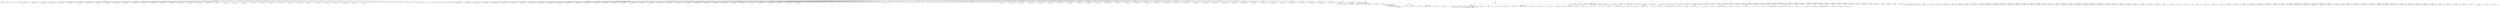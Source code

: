 digraph G {	
ranksep=.25;
	0 [label="MODULE"];
	1 [label="IDENTIFIERS:port_bus_1to0"];
	0 -> 1;
	2 [label="VAR_DECLARE_LIST"];
	0 -> 2;
	3 [label="VAR_DECLARE  INPUT PORT"];
	2 -> 3;
	4 [label="VAR_DECLARE  INPUT"];
	3 -> 4;
	5 [label="IDENTIFIERS:clk"];
	4 -> 5;
	16 [label="VAR_DECLARE  INPUT PORT"];
	2 -> 16;
	17 [label="VAR_DECLARE  INPUT"];
	16 -> 17;
	18 [label="IDENTIFIERS:vidin_addr_reg"];
	17 -> 18;
	19 [label="NUMBERS DEC:18"];
	17 -> 19;
	20 [label="NUMBERS DEC:0"];
	17 -> 20;
	29 [label="VAR_DECLARE  INPUT PORT"];
	2 -> 29;
	30 [label="VAR_DECLARE  INPUT"];
	29 -> 30;
	31 [label="IDENTIFIERS:svid_comp_switch"];
	30 -> 31;
	42 [label="VAR_DECLARE  INPUT PORT"];
	2 -> 42;
	43 [label="VAR_DECLARE  INPUT"];
	42 -> 43;
	44 [label="IDENTIFIERS:vidin_new_data_scld_1_2to3_left"];
	43 -> 44;
	55 [label="VAR_DECLARE  INPUT PORT"];
	2 -> 55;
	56 [label="VAR_DECLARE  INPUT"];
	55 -> 56;
	57 [label="IDENTIFIERS:v_corr_05_00"];
	56 -> 57;
	58 [label="BINARY_OPERATION MINUS"];
	56 -> 58;
	59 [label="IDENTIFIERS:corr_res_w"];
	58 -> 59;
	60 [label="NUMBERS DEC:1"];
	58 -> 60;
	61 [label="NUMBERS DEC:0"];
	56 -> 61;
	70 [label="VAR_DECLARE  INPUT PORT"];
	2 -> 70;
	71 [label="VAR_DECLARE  INPUT"];
	70 -> 71;
	72 [label="IDENTIFIERS:v_corr_05_01"];
	71 -> 72;
	73 [label="BINARY_OPERATION MINUS"];
	71 -> 73;
	74 [label="IDENTIFIERS:corr_res_w"];
	73 -> 74;
	75 [label="NUMBERS DEC:1"];
	73 -> 75;
	76 [label="NUMBERS DEC:0"];
	71 -> 76;
	85 [label="VAR_DECLARE  INPUT PORT"];
	2 -> 85;
	86 [label="VAR_DECLARE  INPUT"];
	85 -> 86;
	87 [label="IDENTIFIERS:v_corr_05_02"];
	86 -> 87;
	88 [label="BINARY_OPERATION MINUS"];
	86 -> 88;
	89 [label="IDENTIFIERS:corr_res_w"];
	88 -> 89;
	90 [label="NUMBERS DEC:1"];
	88 -> 90;
	91 [label="NUMBERS DEC:0"];
	86 -> 91;
	100 [label="VAR_DECLARE  INPUT PORT"];
	2 -> 100;
	101 [label="VAR_DECLARE  INPUT"];
	100 -> 101;
	102 [label="IDENTIFIERS:v_corr_05_03"];
	101 -> 102;
	103 [label="BINARY_OPERATION MINUS"];
	101 -> 103;
	104 [label="IDENTIFIERS:corr_res_w"];
	103 -> 104;
	105 [label="NUMBERS DEC:1"];
	103 -> 105;
	106 [label="NUMBERS DEC:0"];
	101 -> 106;
	115 [label="VAR_DECLARE  INPUT PORT"];
	2 -> 115;
	116 [label="VAR_DECLARE  INPUT"];
	115 -> 116;
	117 [label="IDENTIFIERS:v_corr_05_04"];
	116 -> 117;
	118 [label="BINARY_OPERATION MINUS"];
	116 -> 118;
	119 [label="IDENTIFIERS:corr_res_w"];
	118 -> 119;
	120 [label="NUMBERS DEC:1"];
	118 -> 120;
	121 [label="NUMBERS DEC:0"];
	116 -> 121;
	130 [label="VAR_DECLARE  INPUT PORT"];
	2 -> 130;
	131 [label="VAR_DECLARE  INPUT"];
	130 -> 131;
	132 [label="IDENTIFIERS:v_corr_05_05"];
	131 -> 132;
	133 [label="BINARY_OPERATION MINUS"];
	131 -> 133;
	134 [label="IDENTIFIERS:corr_res_w"];
	133 -> 134;
	135 [label="NUMBERS DEC:1"];
	133 -> 135;
	136 [label="NUMBERS DEC:0"];
	131 -> 136;
	145 [label="VAR_DECLARE  INPUT PORT"];
	2 -> 145;
	146 [label="VAR_DECLARE  INPUT"];
	145 -> 146;
	147 [label="IDENTIFIERS:v_corr_10_00"];
	146 -> 147;
	148 [label="BINARY_OPERATION MINUS"];
	146 -> 148;
	149 [label="IDENTIFIERS:corr_res_w"];
	148 -> 149;
	150 [label="NUMBERS DEC:1"];
	148 -> 150;
	151 [label="NUMBERS DEC:0"];
	146 -> 151;
	160 [label="VAR_DECLARE  INPUT PORT"];
	2 -> 160;
	161 [label="VAR_DECLARE  INPUT"];
	160 -> 161;
	162 [label="IDENTIFIERS:v_corr_10_01"];
	161 -> 162;
	163 [label="BINARY_OPERATION MINUS"];
	161 -> 163;
	164 [label="IDENTIFIERS:corr_res_w"];
	163 -> 164;
	165 [label="NUMBERS DEC:1"];
	163 -> 165;
	166 [label="NUMBERS DEC:0"];
	161 -> 166;
	175 [label="VAR_DECLARE  INPUT PORT"];
	2 -> 175;
	176 [label="VAR_DECLARE  INPUT"];
	175 -> 176;
	177 [label="IDENTIFIERS:v_corr_10_02"];
	176 -> 177;
	178 [label="BINARY_OPERATION MINUS"];
	176 -> 178;
	179 [label="IDENTIFIERS:corr_res_w"];
	178 -> 179;
	180 [label="NUMBERS DEC:1"];
	178 -> 180;
	181 [label="NUMBERS DEC:0"];
	176 -> 181;
	190 [label="VAR_DECLARE  INPUT PORT"];
	2 -> 190;
	191 [label="VAR_DECLARE  INPUT"];
	190 -> 191;
	192 [label="IDENTIFIERS:v_corr_10_03"];
	191 -> 192;
	193 [label="BINARY_OPERATION MINUS"];
	191 -> 193;
	194 [label="IDENTIFIERS:corr_res_w"];
	193 -> 194;
	195 [label="NUMBERS DEC:1"];
	193 -> 195;
	196 [label="NUMBERS DEC:0"];
	191 -> 196;
	205 [label="VAR_DECLARE  INPUT PORT"];
	2 -> 205;
	206 [label="VAR_DECLARE  INPUT"];
	205 -> 206;
	207 [label="IDENTIFIERS:v_corr_10_04"];
	206 -> 207;
	208 [label="BINARY_OPERATION MINUS"];
	206 -> 208;
	209 [label="IDENTIFIERS:corr_res_w"];
	208 -> 209;
	210 [label="NUMBERS DEC:1"];
	208 -> 210;
	211 [label="NUMBERS DEC:0"];
	206 -> 211;
	220 [label="VAR_DECLARE  INPUT PORT"];
	2 -> 220;
	221 [label="VAR_DECLARE  INPUT"];
	220 -> 221;
	222 [label="IDENTIFIERS:v_corr_10_05"];
	221 -> 222;
	223 [label="BINARY_OPERATION MINUS"];
	221 -> 223;
	224 [label="IDENTIFIERS:corr_res_w"];
	223 -> 224;
	225 [label="NUMBERS DEC:1"];
	223 -> 225;
	226 [label="NUMBERS DEC:0"];
	221 -> 226;
	235 [label="VAR_DECLARE  INPUT PORT"];
	2 -> 235;
	236 [label="VAR_DECLARE  INPUT"];
	235 -> 236;
	237 [label="IDENTIFIERS:v_corr_10_06"];
	236 -> 237;
	238 [label="BINARY_OPERATION MINUS"];
	236 -> 238;
	239 [label="IDENTIFIERS:corr_res_w"];
	238 -> 239;
	240 [label="NUMBERS DEC:1"];
	238 -> 240;
	241 [label="NUMBERS DEC:0"];
	236 -> 241;
	250 [label="VAR_DECLARE  INPUT PORT"];
	2 -> 250;
	251 [label="VAR_DECLARE  INPUT"];
	250 -> 251;
	252 [label="IDENTIFIERS:v_corr_10_07"];
	251 -> 252;
	253 [label="BINARY_OPERATION MINUS"];
	251 -> 253;
	254 [label="IDENTIFIERS:corr_res_w"];
	253 -> 254;
	255 [label="NUMBERS DEC:1"];
	253 -> 255;
	256 [label="NUMBERS DEC:0"];
	251 -> 256;
	265 [label="VAR_DECLARE  INPUT PORT"];
	2 -> 265;
	266 [label="VAR_DECLARE  INPUT"];
	265 -> 266;
	267 [label="IDENTIFIERS:v_corr_10_08"];
	266 -> 267;
	268 [label="BINARY_OPERATION MINUS"];
	266 -> 268;
	269 [label="IDENTIFIERS:corr_res_w"];
	268 -> 269;
	270 [label="NUMBERS DEC:1"];
	268 -> 270;
	271 [label="NUMBERS DEC:0"];
	266 -> 271;
	280 [label="VAR_DECLARE  INPUT PORT"];
	2 -> 280;
	281 [label="VAR_DECLARE  INPUT"];
	280 -> 281;
	282 [label="IDENTIFIERS:v_corr_10_09"];
	281 -> 282;
	283 [label="BINARY_OPERATION MINUS"];
	281 -> 283;
	284 [label="IDENTIFIERS:corr_res_w"];
	283 -> 284;
	285 [label="NUMBERS DEC:1"];
	283 -> 285;
	286 [label="NUMBERS DEC:0"];
	281 -> 286;
	295 [label="VAR_DECLARE  INPUT PORT"];
	2 -> 295;
	296 [label="VAR_DECLARE  INPUT"];
	295 -> 296;
	297 [label="IDENTIFIERS:v_corr_10_10"];
	296 -> 297;
	298 [label="BINARY_OPERATION MINUS"];
	296 -> 298;
	299 [label="IDENTIFIERS:corr_res_w"];
	298 -> 299;
	300 [label="NUMBERS DEC:1"];
	298 -> 300;
	301 [label="NUMBERS DEC:0"];
	296 -> 301;
	310 [label="VAR_DECLARE  INPUT PORT"];
	2 -> 310;
	311 [label="VAR_DECLARE  INPUT"];
	310 -> 311;
	312 [label="IDENTIFIERS:v_corr_20_00"];
	311 -> 312;
	313 [label="BINARY_OPERATION MINUS"];
	311 -> 313;
	314 [label="IDENTIFIERS:corr_res_w"];
	313 -> 314;
	315 [label="NUMBERS DEC:1"];
	313 -> 315;
	316 [label="NUMBERS DEC:0"];
	311 -> 316;
	325 [label="VAR_DECLARE  INPUT PORT"];
	2 -> 325;
	326 [label="VAR_DECLARE  INPUT"];
	325 -> 326;
	327 [label="IDENTIFIERS:v_corr_20_01"];
	326 -> 327;
	328 [label="BINARY_OPERATION MINUS"];
	326 -> 328;
	329 [label="IDENTIFIERS:corr_res_w"];
	328 -> 329;
	330 [label="NUMBERS DEC:1"];
	328 -> 330;
	331 [label="NUMBERS DEC:0"];
	326 -> 331;
	340 [label="VAR_DECLARE  INPUT PORT"];
	2 -> 340;
	341 [label="VAR_DECLARE  INPUT"];
	340 -> 341;
	342 [label="IDENTIFIERS:v_corr_20_02"];
	341 -> 342;
	343 [label="BINARY_OPERATION MINUS"];
	341 -> 343;
	344 [label="IDENTIFIERS:corr_res_w"];
	343 -> 344;
	345 [label="NUMBERS DEC:1"];
	343 -> 345;
	346 [label="NUMBERS DEC:0"];
	341 -> 346;
	355 [label="VAR_DECLARE  INPUT PORT"];
	2 -> 355;
	356 [label="VAR_DECLARE  INPUT"];
	355 -> 356;
	357 [label="IDENTIFIERS:v_corr_20_03"];
	356 -> 357;
	358 [label="BINARY_OPERATION MINUS"];
	356 -> 358;
	359 [label="IDENTIFIERS:corr_res_w"];
	358 -> 359;
	360 [label="NUMBERS DEC:1"];
	358 -> 360;
	361 [label="NUMBERS DEC:0"];
	356 -> 361;
	370 [label="VAR_DECLARE  INPUT PORT"];
	2 -> 370;
	371 [label="VAR_DECLARE  INPUT"];
	370 -> 371;
	372 [label="IDENTIFIERS:v_corr_20_04"];
	371 -> 372;
	373 [label="BINARY_OPERATION MINUS"];
	371 -> 373;
	374 [label="IDENTIFIERS:corr_res_w"];
	373 -> 374;
	375 [label="NUMBERS DEC:1"];
	373 -> 375;
	376 [label="NUMBERS DEC:0"];
	371 -> 376;
	385 [label="VAR_DECLARE  INPUT PORT"];
	2 -> 385;
	386 [label="VAR_DECLARE  INPUT"];
	385 -> 386;
	387 [label="IDENTIFIERS:v_corr_20_05"];
	386 -> 387;
	388 [label="BINARY_OPERATION MINUS"];
	386 -> 388;
	389 [label="IDENTIFIERS:corr_res_w"];
	388 -> 389;
	390 [label="NUMBERS DEC:1"];
	388 -> 390;
	391 [label="NUMBERS DEC:0"];
	386 -> 391;
	400 [label="VAR_DECLARE  INPUT PORT"];
	2 -> 400;
	401 [label="VAR_DECLARE  INPUT"];
	400 -> 401;
	402 [label="IDENTIFIERS:v_corr_20_06"];
	401 -> 402;
	403 [label="BINARY_OPERATION MINUS"];
	401 -> 403;
	404 [label="IDENTIFIERS:corr_res_w"];
	403 -> 404;
	405 [label="NUMBERS DEC:1"];
	403 -> 405;
	406 [label="NUMBERS DEC:0"];
	401 -> 406;
	415 [label="VAR_DECLARE  INPUT PORT"];
	2 -> 415;
	416 [label="VAR_DECLARE  INPUT"];
	415 -> 416;
	417 [label="IDENTIFIERS:v_corr_20_07"];
	416 -> 417;
	418 [label="BINARY_OPERATION MINUS"];
	416 -> 418;
	419 [label="IDENTIFIERS:corr_res_w"];
	418 -> 419;
	420 [label="NUMBERS DEC:1"];
	418 -> 420;
	421 [label="NUMBERS DEC:0"];
	416 -> 421;
	430 [label="VAR_DECLARE  INPUT PORT"];
	2 -> 430;
	431 [label="VAR_DECLARE  INPUT"];
	430 -> 431;
	432 [label="IDENTIFIERS:v_corr_20_08"];
	431 -> 432;
	433 [label="BINARY_OPERATION MINUS"];
	431 -> 433;
	434 [label="IDENTIFIERS:corr_res_w"];
	433 -> 434;
	435 [label="NUMBERS DEC:1"];
	433 -> 435;
	436 [label="NUMBERS DEC:0"];
	431 -> 436;
	445 [label="VAR_DECLARE  INPUT PORT"];
	2 -> 445;
	446 [label="VAR_DECLARE  INPUT"];
	445 -> 446;
	447 [label="IDENTIFIERS:v_corr_20_09"];
	446 -> 447;
	448 [label="BINARY_OPERATION MINUS"];
	446 -> 448;
	449 [label="IDENTIFIERS:corr_res_w"];
	448 -> 449;
	450 [label="NUMBERS DEC:1"];
	448 -> 450;
	451 [label="NUMBERS DEC:0"];
	446 -> 451;
	460 [label="VAR_DECLARE  INPUT PORT"];
	2 -> 460;
	461 [label="VAR_DECLARE  INPUT"];
	460 -> 461;
	462 [label="IDENTIFIERS:v_corr_20_10"];
	461 -> 462;
	463 [label="BINARY_OPERATION MINUS"];
	461 -> 463;
	464 [label="IDENTIFIERS:corr_res_w"];
	463 -> 464;
	465 [label="NUMBERS DEC:1"];
	463 -> 465;
	466 [label="NUMBERS DEC:0"];
	461 -> 466;
	475 [label="VAR_DECLARE  INPUT PORT"];
	2 -> 475;
	476 [label="VAR_DECLARE  INPUT"];
	475 -> 476;
	477 [label="IDENTIFIERS:v_corr_20_11"];
	476 -> 477;
	478 [label="BINARY_OPERATION MINUS"];
	476 -> 478;
	479 [label="IDENTIFIERS:corr_res_w"];
	478 -> 479;
	480 [label="NUMBERS DEC:1"];
	478 -> 480;
	481 [label="NUMBERS DEC:0"];
	476 -> 481;
	490 [label="VAR_DECLARE  INPUT PORT"];
	2 -> 490;
	491 [label="VAR_DECLARE  INPUT"];
	490 -> 491;
	492 [label="IDENTIFIERS:v_corr_20_12"];
	491 -> 492;
	493 [label="BINARY_OPERATION MINUS"];
	491 -> 493;
	494 [label="IDENTIFIERS:corr_res_w"];
	493 -> 494;
	495 [label="NUMBERS DEC:1"];
	493 -> 495;
	496 [label="NUMBERS DEC:0"];
	491 -> 496;
	505 [label="VAR_DECLARE  INPUT PORT"];
	2 -> 505;
	506 [label="VAR_DECLARE  INPUT"];
	505 -> 506;
	507 [label="IDENTIFIERS:v_corr_20_13"];
	506 -> 507;
	508 [label="BINARY_OPERATION MINUS"];
	506 -> 508;
	509 [label="IDENTIFIERS:corr_res_w"];
	508 -> 509;
	510 [label="NUMBERS DEC:1"];
	508 -> 510;
	511 [label="NUMBERS DEC:0"];
	506 -> 511;
	520 [label="VAR_DECLARE  INPUT PORT"];
	2 -> 520;
	521 [label="VAR_DECLARE  INPUT"];
	520 -> 521;
	522 [label="IDENTIFIERS:v_corr_20_14"];
	521 -> 522;
	523 [label="BINARY_OPERATION MINUS"];
	521 -> 523;
	524 [label="IDENTIFIERS:corr_res_w"];
	523 -> 524;
	525 [label="NUMBERS DEC:1"];
	523 -> 525;
	526 [label="NUMBERS DEC:0"];
	521 -> 526;
	535 [label="VAR_DECLARE  INPUT PORT"];
	2 -> 535;
	536 [label="VAR_DECLARE  INPUT"];
	535 -> 536;
	537 [label="IDENTIFIERS:v_corr_20_15"];
	536 -> 537;
	538 [label="BINARY_OPERATION MINUS"];
	536 -> 538;
	539 [label="IDENTIFIERS:corr_res_w"];
	538 -> 539;
	540 [label="NUMBERS DEC:1"];
	538 -> 540;
	541 [label="NUMBERS DEC:0"];
	536 -> 541;
	550 [label="VAR_DECLARE  INPUT PORT"];
	2 -> 550;
	551 [label="VAR_DECLARE  INPUT"];
	550 -> 551;
	552 [label="IDENTIFIERS:v_corr_20_16"];
	551 -> 552;
	553 [label="BINARY_OPERATION MINUS"];
	551 -> 553;
	554 [label="IDENTIFIERS:corr_res_w"];
	553 -> 554;
	555 [label="NUMBERS DEC:1"];
	553 -> 555;
	556 [label="NUMBERS DEC:0"];
	551 -> 556;
	565 [label="VAR_DECLARE  INPUT PORT"];
	2 -> 565;
	566 [label="VAR_DECLARE  INPUT"];
	565 -> 566;
	567 [label="IDENTIFIERS:v_corr_20_17"];
	566 -> 567;
	568 [label="BINARY_OPERATION MINUS"];
	566 -> 568;
	569 [label="IDENTIFIERS:corr_res_w"];
	568 -> 569;
	570 [label="NUMBERS DEC:1"];
	568 -> 570;
	571 [label="NUMBERS DEC:0"];
	566 -> 571;
	580 [label="VAR_DECLARE  INPUT PORT"];
	2 -> 580;
	581 [label="VAR_DECLARE  INPUT"];
	580 -> 581;
	582 [label="IDENTIFIERS:v_corr_20_18"];
	581 -> 582;
	583 [label="BINARY_OPERATION MINUS"];
	581 -> 583;
	584 [label="IDENTIFIERS:corr_res_w"];
	583 -> 584;
	585 [label="NUMBERS DEC:1"];
	583 -> 585;
	586 [label="NUMBERS DEC:0"];
	581 -> 586;
	595 [label="VAR_DECLARE  INPUT PORT"];
	2 -> 595;
	596 [label="VAR_DECLARE  INPUT"];
	595 -> 596;
	597 [label="IDENTIFIERS:v_corr_20_19"];
	596 -> 597;
	598 [label="BINARY_OPERATION MINUS"];
	596 -> 598;
	599 [label="IDENTIFIERS:corr_res_w"];
	598 -> 599;
	600 [label="NUMBERS DEC:1"];
	598 -> 600;
	601 [label="NUMBERS DEC:0"];
	596 -> 601;
	610 [label="VAR_DECLARE  INPUT PORT"];
	2 -> 610;
	611 [label="VAR_DECLARE  INPUT"];
	610 -> 611;
	612 [label="IDENTIFIERS:v_corr_20_20"];
	611 -> 612;
	613 [label="BINARY_OPERATION MINUS"];
	611 -> 613;
	614 [label="IDENTIFIERS:corr_res_w"];
	613 -> 614;
	615 [label="NUMBERS DEC:1"];
	613 -> 615;
	616 [label="NUMBERS DEC:0"];
	611 -> 616;
	625 [label="VAR_DECLARE  OUTPUT PORT"];
	2 -> 625;
	626 [label="VAR_DECLARE  OUTPUT"];
	625 -> 626;
	627 [label="IDENTIFIERS:bus_word_1"];
	626 -> 627;
	628 [label="NUMBERS DEC:7"];
	626 -> 628;
	629 [label="NUMBERS DEC:0"];
	626 -> 629;
	638 [label="VAR_DECLARE  OUTPUT PORT"];
	2 -> 638;
	639 [label="VAR_DECLARE  OUTPUT"];
	638 -> 639;
	640 [label="IDENTIFIERS:bus_word_2"];
	639 -> 640;
	641 [label="NUMBERS DEC:7"];
	639 -> 641;
	642 [label="NUMBERS DEC:0"];
	639 -> 642;
	651 [label="VAR_DECLARE  OUTPUT PORT"];
	2 -> 651;
	652 [label="VAR_DECLARE  OUTPUT"];
	651 -> 652;
	653 [label="IDENTIFIERS:bus_word_3"];
	652 -> 653;
	654 [label="NUMBERS DEC:7"];
	652 -> 654;
	655 [label="NUMBERS DEC:0"];
	652 -> 655;
	664 [label="VAR_DECLARE  OUTPUT PORT"];
	2 -> 664;
	665 [label="VAR_DECLARE  OUTPUT"];
	664 -> 665;
	666 [label="IDENTIFIERS:bus_word_4"];
	665 -> 666;
	667 [label="NUMBERS DEC:7"];
	665 -> 667;
	668 [label="NUMBERS DEC:0"];
	665 -> 668;
	677 [label="VAR_DECLARE  OUTPUT PORT"];
	2 -> 677;
	678 [label="VAR_DECLARE  OUTPUT"];
	677 -> 678;
	679 [label="IDENTIFIERS:bus_word_5"];
	678 -> 679;
	680 [label="NUMBERS DEC:7"];
	678 -> 680;
	681 [label="NUMBERS DEC:0"];
	678 -> 681;
	690 [label="VAR_DECLARE  OUTPUT PORT"];
	2 -> 690;
	691 [label="VAR_DECLARE  OUTPUT"];
	690 -> 691;
	692 [label="IDENTIFIERS:bus_word_6"];
	691 -> 692;
	693 [label="NUMBERS DEC:7"];
	691 -> 693;
	694 [label="NUMBERS DEC:0"];
	691 -> 694;
	703 [label="VAR_DECLARE  OUTPUT PORT"];
	2 -> 703;
	704 [label="VAR_DECLARE  OUTPUT"];
	703 -> 704;
	705 [label="IDENTIFIERS:counter_out"];
	704 -> 705;
	706 [label="NUMBERS DEC:2"];
	704 -> 706;
	707 [label="NUMBERS DEC:0"];
	704 -> 707;
	716 [label="VAR_DECLARE  INPUT PORT"];
	2 -> 716;
	717 [label="VAR_DECLARE  INPUT"];
	716 -> 717;
	718 [label="IDENTIFIERS:rst"];
	717 -> 718;
	729 [label="MODULE_ITEMS"];
	0 -> 729;
	730 [label="VAR_DECLARE_LIST"];
	729 -> 730;
	731 [label="VAR_DECLARE  PARAMETER"];
	730 -> 731;
	732 [label="IDENTIFIERS:corr_res_w"];
	731 -> 732;
	737 [label="NUMBERS HEX:1000"];
	731 -> 737;
	738 [label="VAR_DECLARE_LIST"];
	729 -> 738;
	739 [label="VAR_DECLARE  INPUT"];
	738 -> 739;
	740 [label="IDENTIFIERS:rst"];
	739 -> 740;
	746 [label="VAR_DECLARE_LIST"];
	729 -> 746;
	747 [label="VAR_DECLARE  INPUT"];
	746 -> 747;
	748 [label="IDENTIFIERS:clk"];
	747 -> 748;
	754 [label="VAR_DECLARE_LIST"];
	729 -> 754;
	755 [label="VAR_DECLARE  INPUT"];
	754 -> 755;
	756 [label="IDENTIFIERS:vidin_addr_reg"];
	755 -> 756;
	757 [label="NUMBERS DEC:18"];
	755 -> 757;
	758 [label="NUMBERS DEC:0"];
	755 -> 758;
	762 [label="VAR_DECLARE_LIST"];
	729 -> 762;
	763 [label="VAR_DECLARE  INPUT"];
	762 -> 763;
	764 [label="IDENTIFIERS:svid_comp_switch"];
	763 -> 764;
	770 [label="VAR_DECLARE_LIST"];
	729 -> 770;
	771 [label="VAR_DECLARE  INPUT"];
	770 -> 771;
	772 [label="IDENTIFIERS:vidin_new_data_scld_1_2to3_left"];
	771 -> 772;
	778 [label="VAR_DECLARE_LIST"];
	729 -> 778;
	779 [label="VAR_DECLARE  INPUT"];
	778 -> 779;
	780 [label="IDENTIFIERS:v_corr_05_00"];
	779 -> 780;
	781 [label="BINARY_OPERATION MINUS"];
	779 -> 781;
	782 [label="IDENTIFIERS:corr_res_w"];
	781 -> 782;
	783 [label="NUMBERS DEC:1"];
	781 -> 783;
	784 [label="NUMBERS DEC:0"];
	779 -> 784;
	788 [label="VAR_DECLARE_LIST"];
	729 -> 788;
	789 [label="VAR_DECLARE  INPUT"];
	788 -> 789;
	790 [label="IDENTIFIERS:v_corr_05_01"];
	789 -> 790;
	791 [label="BINARY_OPERATION MINUS"];
	789 -> 791;
	792 [label="IDENTIFIERS:corr_res_w"];
	791 -> 792;
	793 [label="NUMBERS DEC:1"];
	791 -> 793;
	794 [label="NUMBERS DEC:0"];
	789 -> 794;
	798 [label="VAR_DECLARE_LIST"];
	729 -> 798;
	799 [label="VAR_DECLARE  INPUT"];
	798 -> 799;
	800 [label="IDENTIFIERS:v_corr_05_02"];
	799 -> 800;
	801 [label="BINARY_OPERATION MINUS"];
	799 -> 801;
	802 [label="IDENTIFIERS:corr_res_w"];
	801 -> 802;
	803 [label="NUMBERS DEC:1"];
	801 -> 803;
	804 [label="NUMBERS DEC:0"];
	799 -> 804;
	808 [label="VAR_DECLARE_LIST"];
	729 -> 808;
	809 [label="VAR_DECLARE  INPUT"];
	808 -> 809;
	810 [label="IDENTIFIERS:v_corr_05_03"];
	809 -> 810;
	811 [label="BINARY_OPERATION MINUS"];
	809 -> 811;
	812 [label="IDENTIFIERS:corr_res_w"];
	811 -> 812;
	813 [label="NUMBERS DEC:1"];
	811 -> 813;
	814 [label="NUMBERS DEC:0"];
	809 -> 814;
	818 [label="VAR_DECLARE_LIST"];
	729 -> 818;
	819 [label="VAR_DECLARE  INPUT"];
	818 -> 819;
	820 [label="IDENTIFIERS:v_corr_05_04"];
	819 -> 820;
	821 [label="BINARY_OPERATION MINUS"];
	819 -> 821;
	822 [label="IDENTIFIERS:corr_res_w"];
	821 -> 822;
	823 [label="NUMBERS DEC:1"];
	821 -> 823;
	824 [label="NUMBERS DEC:0"];
	819 -> 824;
	828 [label="VAR_DECLARE_LIST"];
	729 -> 828;
	829 [label="VAR_DECLARE  INPUT"];
	828 -> 829;
	830 [label="IDENTIFIERS:v_corr_05_05"];
	829 -> 830;
	831 [label="BINARY_OPERATION MINUS"];
	829 -> 831;
	832 [label="IDENTIFIERS:corr_res_w"];
	831 -> 832;
	833 [label="NUMBERS DEC:1"];
	831 -> 833;
	834 [label="NUMBERS DEC:0"];
	829 -> 834;
	838 [label="VAR_DECLARE_LIST"];
	729 -> 838;
	839 [label="VAR_DECLARE  INPUT"];
	838 -> 839;
	840 [label="IDENTIFIERS:v_corr_10_00"];
	839 -> 840;
	841 [label="BINARY_OPERATION MINUS"];
	839 -> 841;
	842 [label="IDENTIFIERS:corr_res_w"];
	841 -> 842;
	843 [label="NUMBERS DEC:1"];
	841 -> 843;
	844 [label="NUMBERS DEC:0"];
	839 -> 844;
	848 [label="VAR_DECLARE_LIST"];
	729 -> 848;
	849 [label="VAR_DECLARE  INPUT"];
	848 -> 849;
	850 [label="IDENTIFIERS:v_corr_10_01"];
	849 -> 850;
	851 [label="BINARY_OPERATION MINUS"];
	849 -> 851;
	852 [label="IDENTIFIERS:corr_res_w"];
	851 -> 852;
	853 [label="NUMBERS DEC:1"];
	851 -> 853;
	854 [label="NUMBERS DEC:0"];
	849 -> 854;
	858 [label="VAR_DECLARE_LIST"];
	729 -> 858;
	859 [label="VAR_DECLARE  INPUT"];
	858 -> 859;
	860 [label="IDENTIFIERS:v_corr_10_02"];
	859 -> 860;
	861 [label="BINARY_OPERATION MINUS"];
	859 -> 861;
	862 [label="IDENTIFIERS:corr_res_w"];
	861 -> 862;
	863 [label="NUMBERS DEC:1"];
	861 -> 863;
	864 [label="NUMBERS DEC:0"];
	859 -> 864;
	868 [label="VAR_DECLARE_LIST"];
	729 -> 868;
	869 [label="VAR_DECLARE  INPUT"];
	868 -> 869;
	870 [label="IDENTIFIERS:v_corr_10_03"];
	869 -> 870;
	871 [label="BINARY_OPERATION MINUS"];
	869 -> 871;
	872 [label="IDENTIFIERS:corr_res_w"];
	871 -> 872;
	873 [label="NUMBERS DEC:1"];
	871 -> 873;
	874 [label="NUMBERS DEC:0"];
	869 -> 874;
	878 [label="VAR_DECLARE_LIST"];
	729 -> 878;
	879 [label="VAR_DECLARE  INPUT"];
	878 -> 879;
	880 [label="IDENTIFIERS:v_corr_10_04"];
	879 -> 880;
	881 [label="BINARY_OPERATION MINUS"];
	879 -> 881;
	882 [label="IDENTIFIERS:corr_res_w"];
	881 -> 882;
	883 [label="NUMBERS DEC:1"];
	881 -> 883;
	884 [label="NUMBERS DEC:0"];
	879 -> 884;
	888 [label="VAR_DECLARE_LIST"];
	729 -> 888;
	889 [label="VAR_DECLARE  INPUT"];
	888 -> 889;
	890 [label="IDENTIFIERS:v_corr_10_05"];
	889 -> 890;
	891 [label="BINARY_OPERATION MINUS"];
	889 -> 891;
	892 [label="IDENTIFIERS:corr_res_w"];
	891 -> 892;
	893 [label="NUMBERS DEC:1"];
	891 -> 893;
	894 [label="NUMBERS DEC:0"];
	889 -> 894;
	898 [label="VAR_DECLARE_LIST"];
	729 -> 898;
	899 [label="VAR_DECLARE  INPUT"];
	898 -> 899;
	900 [label="IDENTIFIERS:v_corr_10_06"];
	899 -> 900;
	901 [label="BINARY_OPERATION MINUS"];
	899 -> 901;
	902 [label="IDENTIFIERS:corr_res_w"];
	901 -> 902;
	903 [label="NUMBERS DEC:1"];
	901 -> 903;
	904 [label="NUMBERS DEC:0"];
	899 -> 904;
	908 [label="VAR_DECLARE_LIST"];
	729 -> 908;
	909 [label="VAR_DECLARE  INPUT"];
	908 -> 909;
	910 [label="IDENTIFIERS:v_corr_10_07"];
	909 -> 910;
	911 [label="BINARY_OPERATION MINUS"];
	909 -> 911;
	912 [label="IDENTIFIERS:corr_res_w"];
	911 -> 912;
	913 [label="NUMBERS DEC:1"];
	911 -> 913;
	914 [label="NUMBERS DEC:0"];
	909 -> 914;
	918 [label="VAR_DECLARE_LIST"];
	729 -> 918;
	919 [label="VAR_DECLARE  INPUT"];
	918 -> 919;
	920 [label="IDENTIFIERS:v_corr_10_08"];
	919 -> 920;
	921 [label="BINARY_OPERATION MINUS"];
	919 -> 921;
	922 [label="IDENTIFIERS:corr_res_w"];
	921 -> 922;
	923 [label="NUMBERS DEC:1"];
	921 -> 923;
	924 [label="NUMBERS DEC:0"];
	919 -> 924;
	928 [label="VAR_DECLARE_LIST"];
	729 -> 928;
	929 [label="VAR_DECLARE  INPUT"];
	928 -> 929;
	930 [label="IDENTIFIERS:v_corr_10_09"];
	929 -> 930;
	931 [label="BINARY_OPERATION MINUS"];
	929 -> 931;
	932 [label="IDENTIFIERS:corr_res_w"];
	931 -> 932;
	933 [label="NUMBERS DEC:1"];
	931 -> 933;
	934 [label="NUMBERS DEC:0"];
	929 -> 934;
	938 [label="VAR_DECLARE_LIST"];
	729 -> 938;
	939 [label="VAR_DECLARE  INPUT"];
	938 -> 939;
	940 [label="IDENTIFIERS:v_corr_10_10"];
	939 -> 940;
	941 [label="BINARY_OPERATION MINUS"];
	939 -> 941;
	942 [label="IDENTIFIERS:corr_res_w"];
	941 -> 942;
	943 [label="NUMBERS DEC:1"];
	941 -> 943;
	944 [label="NUMBERS DEC:0"];
	939 -> 944;
	948 [label="VAR_DECLARE_LIST"];
	729 -> 948;
	949 [label="VAR_DECLARE  INPUT"];
	948 -> 949;
	950 [label="IDENTIFIERS:v_corr_20_00"];
	949 -> 950;
	951 [label="BINARY_OPERATION MINUS"];
	949 -> 951;
	952 [label="IDENTIFIERS:corr_res_w"];
	951 -> 952;
	953 [label="NUMBERS DEC:1"];
	951 -> 953;
	954 [label="NUMBERS DEC:0"];
	949 -> 954;
	958 [label="VAR_DECLARE_LIST"];
	729 -> 958;
	959 [label="VAR_DECLARE  INPUT"];
	958 -> 959;
	960 [label="IDENTIFIERS:v_corr_20_01"];
	959 -> 960;
	961 [label="BINARY_OPERATION MINUS"];
	959 -> 961;
	962 [label="IDENTIFIERS:corr_res_w"];
	961 -> 962;
	963 [label="NUMBERS DEC:1"];
	961 -> 963;
	964 [label="NUMBERS DEC:0"];
	959 -> 964;
	968 [label="VAR_DECLARE_LIST"];
	729 -> 968;
	969 [label="VAR_DECLARE  INPUT"];
	968 -> 969;
	970 [label="IDENTIFIERS:v_corr_20_02"];
	969 -> 970;
	971 [label="BINARY_OPERATION MINUS"];
	969 -> 971;
	972 [label="IDENTIFIERS:corr_res_w"];
	971 -> 972;
	973 [label="NUMBERS DEC:1"];
	971 -> 973;
	974 [label="NUMBERS DEC:0"];
	969 -> 974;
	978 [label="VAR_DECLARE_LIST"];
	729 -> 978;
	979 [label="VAR_DECLARE  INPUT"];
	978 -> 979;
	980 [label="IDENTIFIERS:v_corr_20_03"];
	979 -> 980;
	981 [label="BINARY_OPERATION MINUS"];
	979 -> 981;
	982 [label="IDENTIFIERS:corr_res_w"];
	981 -> 982;
	983 [label="NUMBERS DEC:1"];
	981 -> 983;
	984 [label="NUMBERS DEC:0"];
	979 -> 984;
	988 [label="VAR_DECLARE_LIST"];
	729 -> 988;
	989 [label="VAR_DECLARE  INPUT"];
	988 -> 989;
	990 [label="IDENTIFIERS:v_corr_20_04"];
	989 -> 990;
	991 [label="BINARY_OPERATION MINUS"];
	989 -> 991;
	992 [label="IDENTIFIERS:corr_res_w"];
	991 -> 992;
	993 [label="NUMBERS DEC:1"];
	991 -> 993;
	994 [label="NUMBERS DEC:0"];
	989 -> 994;
	998 [label="VAR_DECLARE_LIST"];
	729 -> 998;
	999 [label="VAR_DECLARE  INPUT"];
	998 -> 999;
	1000 [label="IDENTIFIERS:v_corr_20_05"];
	999 -> 1000;
	1001 [label="BINARY_OPERATION MINUS"];
	999 -> 1001;
	1002 [label="IDENTIFIERS:corr_res_w"];
	1001 -> 1002;
	1003 [label="NUMBERS DEC:1"];
	1001 -> 1003;
	1004 [label="NUMBERS DEC:0"];
	999 -> 1004;
	1008 [label="VAR_DECLARE_LIST"];
	729 -> 1008;
	1009 [label="VAR_DECLARE  INPUT"];
	1008 -> 1009;
	1010 [label="IDENTIFIERS:v_corr_20_06"];
	1009 -> 1010;
	1011 [label="BINARY_OPERATION MINUS"];
	1009 -> 1011;
	1012 [label="IDENTIFIERS:corr_res_w"];
	1011 -> 1012;
	1013 [label="NUMBERS DEC:1"];
	1011 -> 1013;
	1014 [label="NUMBERS DEC:0"];
	1009 -> 1014;
	1018 [label="VAR_DECLARE_LIST"];
	729 -> 1018;
	1019 [label="VAR_DECLARE  INPUT"];
	1018 -> 1019;
	1020 [label="IDENTIFIERS:v_corr_20_07"];
	1019 -> 1020;
	1021 [label="BINARY_OPERATION MINUS"];
	1019 -> 1021;
	1022 [label="IDENTIFIERS:corr_res_w"];
	1021 -> 1022;
	1023 [label="NUMBERS DEC:1"];
	1021 -> 1023;
	1024 [label="NUMBERS DEC:0"];
	1019 -> 1024;
	1028 [label="VAR_DECLARE_LIST"];
	729 -> 1028;
	1029 [label="VAR_DECLARE  INPUT"];
	1028 -> 1029;
	1030 [label="IDENTIFIERS:v_corr_20_08"];
	1029 -> 1030;
	1031 [label="BINARY_OPERATION MINUS"];
	1029 -> 1031;
	1032 [label="IDENTIFIERS:corr_res_w"];
	1031 -> 1032;
	1033 [label="NUMBERS DEC:1"];
	1031 -> 1033;
	1034 [label="NUMBERS DEC:0"];
	1029 -> 1034;
	1038 [label="VAR_DECLARE_LIST"];
	729 -> 1038;
	1039 [label="VAR_DECLARE  INPUT"];
	1038 -> 1039;
	1040 [label="IDENTIFIERS:v_corr_20_09"];
	1039 -> 1040;
	1041 [label="BINARY_OPERATION MINUS"];
	1039 -> 1041;
	1042 [label="IDENTIFIERS:corr_res_w"];
	1041 -> 1042;
	1043 [label="NUMBERS DEC:1"];
	1041 -> 1043;
	1044 [label="NUMBERS DEC:0"];
	1039 -> 1044;
	1048 [label="VAR_DECLARE_LIST"];
	729 -> 1048;
	1049 [label="VAR_DECLARE  INPUT"];
	1048 -> 1049;
	1050 [label="IDENTIFIERS:v_corr_20_10"];
	1049 -> 1050;
	1051 [label="BINARY_OPERATION MINUS"];
	1049 -> 1051;
	1052 [label="IDENTIFIERS:corr_res_w"];
	1051 -> 1052;
	1053 [label="NUMBERS DEC:1"];
	1051 -> 1053;
	1054 [label="NUMBERS DEC:0"];
	1049 -> 1054;
	1058 [label="VAR_DECLARE_LIST"];
	729 -> 1058;
	1059 [label="VAR_DECLARE  INPUT"];
	1058 -> 1059;
	1060 [label="IDENTIFIERS:v_corr_20_11"];
	1059 -> 1060;
	1061 [label="BINARY_OPERATION MINUS"];
	1059 -> 1061;
	1062 [label="IDENTIFIERS:corr_res_w"];
	1061 -> 1062;
	1063 [label="NUMBERS DEC:1"];
	1061 -> 1063;
	1064 [label="NUMBERS DEC:0"];
	1059 -> 1064;
	1068 [label="VAR_DECLARE_LIST"];
	729 -> 1068;
	1069 [label="VAR_DECLARE  INPUT"];
	1068 -> 1069;
	1070 [label="IDENTIFIERS:v_corr_20_12"];
	1069 -> 1070;
	1071 [label="BINARY_OPERATION MINUS"];
	1069 -> 1071;
	1072 [label="IDENTIFIERS:corr_res_w"];
	1071 -> 1072;
	1073 [label="NUMBERS DEC:1"];
	1071 -> 1073;
	1074 [label="NUMBERS DEC:0"];
	1069 -> 1074;
	1078 [label="VAR_DECLARE_LIST"];
	729 -> 1078;
	1079 [label="VAR_DECLARE  INPUT"];
	1078 -> 1079;
	1080 [label="IDENTIFIERS:v_corr_20_13"];
	1079 -> 1080;
	1081 [label="BINARY_OPERATION MINUS"];
	1079 -> 1081;
	1082 [label="IDENTIFIERS:corr_res_w"];
	1081 -> 1082;
	1083 [label="NUMBERS DEC:1"];
	1081 -> 1083;
	1084 [label="NUMBERS DEC:0"];
	1079 -> 1084;
	1088 [label="VAR_DECLARE_LIST"];
	729 -> 1088;
	1089 [label="VAR_DECLARE  INPUT"];
	1088 -> 1089;
	1090 [label="IDENTIFIERS:v_corr_20_14"];
	1089 -> 1090;
	1091 [label="BINARY_OPERATION MINUS"];
	1089 -> 1091;
	1092 [label="IDENTIFIERS:corr_res_w"];
	1091 -> 1092;
	1093 [label="NUMBERS DEC:1"];
	1091 -> 1093;
	1094 [label="NUMBERS DEC:0"];
	1089 -> 1094;
	1098 [label="VAR_DECLARE_LIST"];
	729 -> 1098;
	1099 [label="VAR_DECLARE  INPUT"];
	1098 -> 1099;
	1100 [label="IDENTIFIERS:v_corr_20_15"];
	1099 -> 1100;
	1101 [label="BINARY_OPERATION MINUS"];
	1099 -> 1101;
	1102 [label="IDENTIFIERS:corr_res_w"];
	1101 -> 1102;
	1103 [label="NUMBERS DEC:1"];
	1101 -> 1103;
	1104 [label="NUMBERS DEC:0"];
	1099 -> 1104;
	1108 [label="VAR_DECLARE_LIST"];
	729 -> 1108;
	1109 [label="VAR_DECLARE  INPUT"];
	1108 -> 1109;
	1110 [label="IDENTIFIERS:v_corr_20_16"];
	1109 -> 1110;
	1111 [label="BINARY_OPERATION MINUS"];
	1109 -> 1111;
	1112 [label="IDENTIFIERS:corr_res_w"];
	1111 -> 1112;
	1113 [label="NUMBERS DEC:1"];
	1111 -> 1113;
	1114 [label="NUMBERS DEC:0"];
	1109 -> 1114;
	1118 [label="VAR_DECLARE_LIST"];
	729 -> 1118;
	1119 [label="VAR_DECLARE  INPUT"];
	1118 -> 1119;
	1120 [label="IDENTIFIERS:v_corr_20_17"];
	1119 -> 1120;
	1121 [label="BINARY_OPERATION MINUS"];
	1119 -> 1121;
	1122 [label="IDENTIFIERS:corr_res_w"];
	1121 -> 1122;
	1123 [label="NUMBERS DEC:1"];
	1121 -> 1123;
	1124 [label="NUMBERS DEC:0"];
	1119 -> 1124;
	1128 [label="VAR_DECLARE_LIST"];
	729 -> 1128;
	1129 [label="VAR_DECLARE  INPUT"];
	1128 -> 1129;
	1130 [label="IDENTIFIERS:v_corr_20_18"];
	1129 -> 1130;
	1131 [label="BINARY_OPERATION MINUS"];
	1129 -> 1131;
	1132 [label="IDENTIFIERS:corr_res_w"];
	1131 -> 1132;
	1133 [label="NUMBERS DEC:1"];
	1131 -> 1133;
	1134 [label="NUMBERS DEC:0"];
	1129 -> 1134;
	1138 [label="VAR_DECLARE_LIST"];
	729 -> 1138;
	1139 [label="VAR_DECLARE  INPUT"];
	1138 -> 1139;
	1140 [label="IDENTIFIERS:v_corr_20_19"];
	1139 -> 1140;
	1141 [label="BINARY_OPERATION MINUS"];
	1139 -> 1141;
	1142 [label="IDENTIFIERS:corr_res_w"];
	1141 -> 1142;
	1143 [label="NUMBERS DEC:1"];
	1141 -> 1143;
	1144 [label="NUMBERS DEC:0"];
	1139 -> 1144;
	1148 [label="VAR_DECLARE_LIST"];
	729 -> 1148;
	1149 [label="VAR_DECLARE  INPUT"];
	1148 -> 1149;
	1150 [label="IDENTIFIERS:v_corr_20_20"];
	1149 -> 1150;
	1151 [label="BINARY_OPERATION MINUS"];
	1149 -> 1151;
	1152 [label="IDENTIFIERS:corr_res_w"];
	1151 -> 1152;
	1153 [label="NUMBERS DEC:1"];
	1151 -> 1153;
	1154 [label="NUMBERS DEC:0"];
	1149 -> 1154;
	1158 [label="VAR_DECLARE_LIST"];
	729 -> 1158;
	1159 [label="VAR_DECLARE  OUTPUT"];
	1158 -> 1159;
	1160 [label="IDENTIFIERS:bus_word_1"];
	1159 -> 1160;
	1161 [label="NUMBERS DEC:7"];
	1159 -> 1161;
	1162 [label="NUMBERS DEC:0"];
	1159 -> 1162;
	1166 [label="VAR_DECLARE_LIST"];
	729 -> 1166;
	1167 [label="VAR_DECLARE  REG"];
	1166 -> 1167;
	1168 [label="IDENTIFIERS:bus_word_1"];
	1167 -> 1168;
	1169 [label="NUMBERS DEC:7"];
	1167 -> 1169;
	1170 [label="NUMBERS DEC:0"];
	1167 -> 1170;
	1174 [label="VAR_DECLARE_LIST"];
	729 -> 1174;
	1175 [label="VAR_DECLARE  OUTPUT"];
	1174 -> 1175;
	1176 [label="IDENTIFIERS:bus_word_2"];
	1175 -> 1176;
	1177 [label="NUMBERS DEC:7"];
	1175 -> 1177;
	1178 [label="NUMBERS DEC:0"];
	1175 -> 1178;
	1182 [label="VAR_DECLARE_LIST"];
	729 -> 1182;
	1183 [label="VAR_DECLARE  REG"];
	1182 -> 1183;
	1184 [label="IDENTIFIERS:bus_word_2"];
	1183 -> 1184;
	1185 [label="NUMBERS DEC:7"];
	1183 -> 1185;
	1186 [label="NUMBERS DEC:0"];
	1183 -> 1186;
	1190 [label="VAR_DECLARE_LIST"];
	729 -> 1190;
	1191 [label="VAR_DECLARE  OUTPUT"];
	1190 -> 1191;
	1192 [label="IDENTIFIERS:bus_word_3"];
	1191 -> 1192;
	1193 [label="NUMBERS DEC:7"];
	1191 -> 1193;
	1194 [label="NUMBERS DEC:0"];
	1191 -> 1194;
	1198 [label="VAR_DECLARE_LIST"];
	729 -> 1198;
	1199 [label="VAR_DECLARE  REG"];
	1198 -> 1199;
	1200 [label="IDENTIFIERS:bus_word_3"];
	1199 -> 1200;
	1201 [label="NUMBERS DEC:7"];
	1199 -> 1201;
	1202 [label="NUMBERS DEC:0"];
	1199 -> 1202;
	1206 [label="VAR_DECLARE_LIST"];
	729 -> 1206;
	1207 [label="VAR_DECLARE  OUTPUT"];
	1206 -> 1207;
	1208 [label="IDENTIFIERS:bus_word_4"];
	1207 -> 1208;
	1209 [label="NUMBERS DEC:7"];
	1207 -> 1209;
	1210 [label="NUMBERS DEC:0"];
	1207 -> 1210;
	1214 [label="VAR_DECLARE_LIST"];
	729 -> 1214;
	1215 [label="VAR_DECLARE  REG"];
	1214 -> 1215;
	1216 [label="IDENTIFIERS:bus_word_4"];
	1215 -> 1216;
	1217 [label="NUMBERS DEC:7"];
	1215 -> 1217;
	1218 [label="NUMBERS DEC:0"];
	1215 -> 1218;
	1222 [label="VAR_DECLARE_LIST"];
	729 -> 1222;
	1223 [label="VAR_DECLARE  OUTPUT"];
	1222 -> 1223;
	1224 [label="IDENTIFIERS:bus_word_5"];
	1223 -> 1224;
	1225 [label="NUMBERS DEC:7"];
	1223 -> 1225;
	1226 [label="NUMBERS DEC:0"];
	1223 -> 1226;
	1230 [label="VAR_DECLARE_LIST"];
	729 -> 1230;
	1231 [label="VAR_DECLARE  REG"];
	1230 -> 1231;
	1232 [label="IDENTIFIERS:bus_word_5"];
	1231 -> 1232;
	1233 [label="NUMBERS DEC:7"];
	1231 -> 1233;
	1234 [label="NUMBERS DEC:0"];
	1231 -> 1234;
	1238 [label="VAR_DECLARE_LIST"];
	729 -> 1238;
	1239 [label="VAR_DECLARE  OUTPUT"];
	1238 -> 1239;
	1240 [label="IDENTIFIERS:bus_word_6"];
	1239 -> 1240;
	1241 [label="NUMBERS DEC:7"];
	1239 -> 1241;
	1242 [label="NUMBERS DEC:0"];
	1239 -> 1242;
	1246 [label="VAR_DECLARE_LIST"];
	729 -> 1246;
	1247 [label="VAR_DECLARE  REG"];
	1246 -> 1247;
	1248 [label="IDENTIFIERS:bus_word_6"];
	1247 -> 1248;
	1249 [label="NUMBERS DEC:7"];
	1247 -> 1249;
	1250 [label="NUMBERS DEC:0"];
	1247 -> 1250;
	1254 [label="VAR_DECLARE_LIST"];
	729 -> 1254;
	1255 [label="VAR_DECLARE  OUTPUT"];
	1254 -> 1255;
	1256 [label="IDENTIFIERS:counter_out"];
	1255 -> 1256;
	1257 [label="NUMBERS DEC:2"];
	1255 -> 1257;
	1258 [label="NUMBERS DEC:0"];
	1255 -> 1258;
	1262 [label="VAR_DECLARE_LIST"];
	729 -> 1262;
	1263 [label="VAR_DECLARE  REG"];
	1262 -> 1263;
	1264 [label="IDENTIFIERS:counter_out"];
	1263 -> 1264;
	1265 [label="NUMBERS DEC:2"];
	1263 -> 1265;
	1266 [label="NUMBERS DEC:0"];
	1263 -> 1266;
	1270 [label="VAR_DECLARE_LIST"];
	729 -> 1270;
	1271 [label="VAR_DECLARE  REG"];
	1270 -> 1271;
	1272 [label="IDENTIFIERS:bus_word_1_tmp"];
	1271 -> 1272;
	1273 [label="NUMBERS DEC:7"];
	1271 -> 1273;
	1274 [label="NUMBERS DEC:0"];
	1271 -> 1274;
	1278 [label="VAR_DECLARE_LIST"];
	729 -> 1278;
	1279 [label="VAR_DECLARE  REG"];
	1278 -> 1279;
	1280 [label="IDENTIFIERS:bus_word_2_tmp"];
	1279 -> 1280;
	1281 [label="NUMBERS DEC:7"];
	1279 -> 1281;
	1282 [label="NUMBERS DEC:0"];
	1279 -> 1282;
	1286 [label="VAR_DECLARE_LIST"];
	729 -> 1286;
	1287 [label="VAR_DECLARE  REG"];
	1286 -> 1287;
	1288 [label="IDENTIFIERS:bus_word_3_tmp"];
	1287 -> 1288;
	1289 [label="NUMBERS DEC:7"];
	1287 -> 1289;
	1290 [label="NUMBERS DEC:0"];
	1287 -> 1290;
	1294 [label="VAR_DECLARE_LIST"];
	729 -> 1294;
	1295 [label="VAR_DECLARE  REG"];
	1294 -> 1295;
	1296 [label="IDENTIFIERS:bus_word_4_tmp"];
	1295 -> 1296;
	1297 [label="NUMBERS DEC:7"];
	1295 -> 1297;
	1298 [label="NUMBERS DEC:0"];
	1295 -> 1298;
	1302 [label="VAR_DECLARE_LIST"];
	729 -> 1302;
	1303 [label="VAR_DECLARE  REG"];
	1302 -> 1303;
	1304 [label="IDENTIFIERS:bus_word_5_tmp"];
	1303 -> 1304;
	1305 [label="NUMBERS DEC:7"];
	1303 -> 1305;
	1306 [label="NUMBERS DEC:0"];
	1303 -> 1306;
	1310 [label="VAR_DECLARE_LIST"];
	729 -> 1310;
	1311 [label="VAR_DECLARE  REG"];
	1310 -> 1311;
	1312 [label="IDENTIFIERS:bus_word_6_tmp"];
	1311 -> 1312;
	1313 [label="NUMBERS DEC:7"];
	1311 -> 1313;
	1314 [label="NUMBERS DEC:0"];
	1311 -> 1314;
	1318 [label="VAR_DECLARE_LIST"];
	729 -> 1318;
	1319 [label="VAR_DECLARE  REG"];
	1318 -> 1319;
	1320 [label="IDENTIFIERS:vidin_addr_reg_tmp"];
	1319 -> 1320;
	1321 [label="NUMBERS DEC:18"];
	1319 -> 1321;
	1322 [label="NUMBERS DEC:0"];
	1319 -> 1322;
	1326 [label="VAR_DECLARE_LIST"];
	729 -> 1326;
	1327 [label="VAR_DECLARE  REG"];
	1326 -> 1327;
	1328 [label="IDENTIFIERS:svid_comp_switch_tmp"];
	1327 -> 1328;
	1334 [label="VAR_DECLARE_LIST"];
	729 -> 1334;
	1335 [label="VAR_DECLARE  WIRE"];
	1334 -> 1335;
	1336 [label="IDENTIFIERS:vidin_new_data_scld_1_2to3_left_tmp"];
	1335 -> 1336;
	1342 [label="VAR_DECLARE_LIST"];
	729 -> 1342;
	1343 [label="VAR_DECLARE  REG"];
	1342 -> 1343;
	1344 [label="IDENTIFIERS:counter"];
	1343 -> 1344;
	1345 [label="NUMBERS DEC:3"];
	1343 -> 1345;
	1346 [label="NUMBERS DEC:0"];
	1343 -> 1346;
	1350 [label="VAR_DECLARE_LIST"];
	729 -> 1350;
	1351 [label="VAR_DECLARE  REG"];
	1350 -> 1351;
	1352 [label="IDENTIFIERS:counter_out_tmp"];
	1351 -> 1352;
	1353 [label="NUMBERS DEC:2"];
	1351 -> 1353;
	1354 [label="NUMBERS DEC:0"];
	1351 -> 1354;
	1358 [label="VAR_DECLARE_LIST"];
	729 -> 1358;
	1359 [label="VAR_DECLARE  REG"];
	1358 -> 1359;
	1360 [label="IDENTIFIERS:v_corr_05_00_tmp"];
	1359 -> 1360;
	1361 [label="BINARY_OPERATION MINUS"];
	1359 -> 1361;
	1362 [label="IDENTIFIERS:corr_res_w"];
	1361 -> 1362;
	1363 [label="NUMBERS DEC:1"];
	1361 -> 1363;
	1364 [label="NUMBERS DEC:0"];
	1359 -> 1364;
	1368 [label="VAR_DECLARE_LIST"];
	729 -> 1368;
	1369 [label="VAR_DECLARE  REG"];
	1368 -> 1369;
	1370 [label="IDENTIFIERS:v_corr_05_01_tmp"];
	1369 -> 1370;
	1371 [label="BINARY_OPERATION MINUS"];
	1369 -> 1371;
	1372 [label="IDENTIFIERS:corr_res_w"];
	1371 -> 1372;
	1373 [label="NUMBERS DEC:1"];
	1371 -> 1373;
	1374 [label="NUMBERS DEC:0"];
	1369 -> 1374;
	1378 [label="VAR_DECLARE_LIST"];
	729 -> 1378;
	1379 [label="VAR_DECLARE  REG"];
	1378 -> 1379;
	1380 [label="IDENTIFIERS:v_corr_05_02_tmp"];
	1379 -> 1380;
	1381 [label="BINARY_OPERATION MINUS"];
	1379 -> 1381;
	1382 [label="IDENTIFIERS:corr_res_w"];
	1381 -> 1382;
	1383 [label="NUMBERS DEC:1"];
	1381 -> 1383;
	1384 [label="NUMBERS DEC:0"];
	1379 -> 1384;
	1388 [label="VAR_DECLARE_LIST"];
	729 -> 1388;
	1389 [label="VAR_DECLARE  REG"];
	1388 -> 1389;
	1390 [label="IDENTIFIERS:v_corr_05_03_tmp"];
	1389 -> 1390;
	1391 [label="BINARY_OPERATION MINUS"];
	1389 -> 1391;
	1392 [label="IDENTIFIERS:corr_res_w"];
	1391 -> 1392;
	1393 [label="NUMBERS DEC:1"];
	1391 -> 1393;
	1394 [label="NUMBERS DEC:0"];
	1389 -> 1394;
	1398 [label="VAR_DECLARE_LIST"];
	729 -> 1398;
	1399 [label="VAR_DECLARE  REG"];
	1398 -> 1399;
	1400 [label="IDENTIFIERS:v_corr_05_04_tmp"];
	1399 -> 1400;
	1401 [label="BINARY_OPERATION MINUS"];
	1399 -> 1401;
	1402 [label="IDENTIFIERS:corr_res_w"];
	1401 -> 1402;
	1403 [label="NUMBERS DEC:1"];
	1401 -> 1403;
	1404 [label="NUMBERS DEC:0"];
	1399 -> 1404;
	1408 [label="VAR_DECLARE_LIST"];
	729 -> 1408;
	1409 [label="VAR_DECLARE  REG"];
	1408 -> 1409;
	1410 [label="IDENTIFIERS:v_corr_05_05_tmp"];
	1409 -> 1410;
	1411 [label="BINARY_OPERATION MINUS"];
	1409 -> 1411;
	1412 [label="IDENTIFIERS:corr_res_w"];
	1411 -> 1412;
	1413 [label="NUMBERS DEC:1"];
	1411 -> 1413;
	1414 [label="NUMBERS DEC:0"];
	1409 -> 1414;
	1418 [label="VAR_DECLARE_LIST"];
	729 -> 1418;
	1419 [label="VAR_DECLARE  REG"];
	1418 -> 1419;
	1420 [label="IDENTIFIERS:v_corr_10_00_tmp"];
	1419 -> 1420;
	1421 [label="BINARY_OPERATION MINUS"];
	1419 -> 1421;
	1422 [label="IDENTIFIERS:corr_res_w"];
	1421 -> 1422;
	1423 [label="NUMBERS DEC:1"];
	1421 -> 1423;
	1424 [label="NUMBERS DEC:0"];
	1419 -> 1424;
	1428 [label="VAR_DECLARE_LIST"];
	729 -> 1428;
	1429 [label="VAR_DECLARE  REG"];
	1428 -> 1429;
	1430 [label="IDENTIFIERS:v_corr_10_01_tmp"];
	1429 -> 1430;
	1431 [label="BINARY_OPERATION MINUS"];
	1429 -> 1431;
	1432 [label="IDENTIFIERS:corr_res_w"];
	1431 -> 1432;
	1433 [label="NUMBERS DEC:1"];
	1431 -> 1433;
	1434 [label="NUMBERS DEC:0"];
	1429 -> 1434;
	1438 [label="VAR_DECLARE_LIST"];
	729 -> 1438;
	1439 [label="VAR_DECLARE  REG"];
	1438 -> 1439;
	1440 [label="IDENTIFIERS:v_corr_10_02_tmp"];
	1439 -> 1440;
	1441 [label="BINARY_OPERATION MINUS"];
	1439 -> 1441;
	1442 [label="IDENTIFIERS:corr_res_w"];
	1441 -> 1442;
	1443 [label="NUMBERS DEC:1"];
	1441 -> 1443;
	1444 [label="NUMBERS DEC:0"];
	1439 -> 1444;
	1448 [label="VAR_DECLARE_LIST"];
	729 -> 1448;
	1449 [label="VAR_DECLARE  REG"];
	1448 -> 1449;
	1450 [label="IDENTIFIERS:v_corr_10_03_tmp"];
	1449 -> 1450;
	1451 [label="BINARY_OPERATION MINUS"];
	1449 -> 1451;
	1452 [label="IDENTIFIERS:corr_res_w"];
	1451 -> 1452;
	1453 [label="NUMBERS DEC:1"];
	1451 -> 1453;
	1454 [label="NUMBERS DEC:0"];
	1449 -> 1454;
	1458 [label="VAR_DECLARE_LIST"];
	729 -> 1458;
	1459 [label="VAR_DECLARE  REG"];
	1458 -> 1459;
	1460 [label="IDENTIFIERS:v_corr_10_04_tmp"];
	1459 -> 1460;
	1461 [label="BINARY_OPERATION MINUS"];
	1459 -> 1461;
	1462 [label="IDENTIFIERS:corr_res_w"];
	1461 -> 1462;
	1463 [label="NUMBERS DEC:1"];
	1461 -> 1463;
	1464 [label="NUMBERS DEC:0"];
	1459 -> 1464;
	1468 [label="VAR_DECLARE_LIST"];
	729 -> 1468;
	1469 [label="VAR_DECLARE  REG"];
	1468 -> 1469;
	1470 [label="IDENTIFIERS:v_corr_10_05_tmp"];
	1469 -> 1470;
	1471 [label="BINARY_OPERATION MINUS"];
	1469 -> 1471;
	1472 [label="IDENTIFIERS:corr_res_w"];
	1471 -> 1472;
	1473 [label="NUMBERS DEC:1"];
	1471 -> 1473;
	1474 [label="NUMBERS DEC:0"];
	1469 -> 1474;
	1478 [label="VAR_DECLARE_LIST"];
	729 -> 1478;
	1479 [label="VAR_DECLARE  REG"];
	1478 -> 1479;
	1480 [label="IDENTIFIERS:v_corr_10_06_tmp"];
	1479 -> 1480;
	1481 [label="BINARY_OPERATION MINUS"];
	1479 -> 1481;
	1482 [label="IDENTIFIERS:corr_res_w"];
	1481 -> 1482;
	1483 [label="NUMBERS DEC:1"];
	1481 -> 1483;
	1484 [label="NUMBERS DEC:0"];
	1479 -> 1484;
	1488 [label="VAR_DECLARE_LIST"];
	729 -> 1488;
	1489 [label="VAR_DECLARE  REG"];
	1488 -> 1489;
	1490 [label="IDENTIFIERS:v_corr_10_07_tmp"];
	1489 -> 1490;
	1491 [label="BINARY_OPERATION MINUS"];
	1489 -> 1491;
	1492 [label="IDENTIFIERS:corr_res_w"];
	1491 -> 1492;
	1493 [label="NUMBERS DEC:1"];
	1491 -> 1493;
	1494 [label="NUMBERS DEC:0"];
	1489 -> 1494;
	1498 [label="VAR_DECLARE_LIST"];
	729 -> 1498;
	1499 [label="VAR_DECLARE  REG"];
	1498 -> 1499;
	1500 [label="IDENTIFIERS:v_corr_10_08_tmp"];
	1499 -> 1500;
	1501 [label="BINARY_OPERATION MINUS"];
	1499 -> 1501;
	1502 [label="IDENTIFIERS:corr_res_w"];
	1501 -> 1502;
	1503 [label="NUMBERS DEC:1"];
	1501 -> 1503;
	1504 [label="NUMBERS DEC:0"];
	1499 -> 1504;
	1508 [label="VAR_DECLARE_LIST"];
	729 -> 1508;
	1509 [label="VAR_DECLARE  REG"];
	1508 -> 1509;
	1510 [label="IDENTIFIERS:v_corr_10_09_tmp"];
	1509 -> 1510;
	1511 [label="BINARY_OPERATION MINUS"];
	1509 -> 1511;
	1512 [label="IDENTIFIERS:corr_res_w"];
	1511 -> 1512;
	1513 [label="NUMBERS DEC:1"];
	1511 -> 1513;
	1514 [label="NUMBERS DEC:0"];
	1509 -> 1514;
	1518 [label="VAR_DECLARE_LIST"];
	729 -> 1518;
	1519 [label="VAR_DECLARE  REG"];
	1518 -> 1519;
	1520 [label="IDENTIFIERS:v_corr_10_10_tmp"];
	1519 -> 1520;
	1521 [label="BINARY_OPERATION MINUS"];
	1519 -> 1521;
	1522 [label="IDENTIFIERS:corr_res_w"];
	1521 -> 1522;
	1523 [label="NUMBERS DEC:1"];
	1521 -> 1523;
	1524 [label="NUMBERS DEC:0"];
	1519 -> 1524;
	1528 [label="VAR_DECLARE_LIST"];
	729 -> 1528;
	1529 [label="VAR_DECLARE  REG"];
	1528 -> 1529;
	1530 [label="IDENTIFIERS:v_corr_20_00_tmp"];
	1529 -> 1530;
	1531 [label="BINARY_OPERATION MINUS"];
	1529 -> 1531;
	1532 [label="IDENTIFIERS:corr_res_w"];
	1531 -> 1532;
	1533 [label="NUMBERS DEC:1"];
	1531 -> 1533;
	1534 [label="NUMBERS DEC:0"];
	1529 -> 1534;
	1538 [label="VAR_DECLARE_LIST"];
	729 -> 1538;
	1539 [label="VAR_DECLARE  REG"];
	1538 -> 1539;
	1540 [label="IDENTIFIERS:v_corr_20_01_tmp"];
	1539 -> 1540;
	1541 [label="BINARY_OPERATION MINUS"];
	1539 -> 1541;
	1542 [label="IDENTIFIERS:corr_res_w"];
	1541 -> 1542;
	1543 [label="NUMBERS DEC:1"];
	1541 -> 1543;
	1544 [label="NUMBERS DEC:0"];
	1539 -> 1544;
	1548 [label="VAR_DECLARE_LIST"];
	729 -> 1548;
	1549 [label="VAR_DECLARE  REG"];
	1548 -> 1549;
	1550 [label="IDENTIFIERS:v_corr_20_02_tmp"];
	1549 -> 1550;
	1551 [label="BINARY_OPERATION MINUS"];
	1549 -> 1551;
	1552 [label="IDENTIFIERS:corr_res_w"];
	1551 -> 1552;
	1553 [label="NUMBERS DEC:1"];
	1551 -> 1553;
	1554 [label="NUMBERS DEC:0"];
	1549 -> 1554;
	1558 [label="VAR_DECLARE_LIST"];
	729 -> 1558;
	1559 [label="VAR_DECLARE  REG"];
	1558 -> 1559;
	1560 [label="IDENTIFIERS:v_corr_20_03_tmp"];
	1559 -> 1560;
	1561 [label="BINARY_OPERATION MINUS"];
	1559 -> 1561;
	1562 [label="IDENTIFIERS:corr_res_w"];
	1561 -> 1562;
	1563 [label="NUMBERS DEC:1"];
	1561 -> 1563;
	1564 [label="NUMBERS DEC:0"];
	1559 -> 1564;
	1568 [label="VAR_DECLARE_LIST"];
	729 -> 1568;
	1569 [label="VAR_DECLARE  REG"];
	1568 -> 1569;
	1570 [label="IDENTIFIERS:v_corr_20_04_tmp"];
	1569 -> 1570;
	1571 [label="BINARY_OPERATION MINUS"];
	1569 -> 1571;
	1572 [label="IDENTIFIERS:corr_res_w"];
	1571 -> 1572;
	1573 [label="NUMBERS DEC:1"];
	1571 -> 1573;
	1574 [label="NUMBERS DEC:0"];
	1569 -> 1574;
	1578 [label="VAR_DECLARE_LIST"];
	729 -> 1578;
	1579 [label="VAR_DECLARE  REG"];
	1578 -> 1579;
	1580 [label="IDENTIFIERS:v_corr_20_05_tmp"];
	1579 -> 1580;
	1581 [label="BINARY_OPERATION MINUS"];
	1579 -> 1581;
	1582 [label="IDENTIFIERS:corr_res_w"];
	1581 -> 1582;
	1583 [label="NUMBERS DEC:1"];
	1581 -> 1583;
	1584 [label="NUMBERS DEC:0"];
	1579 -> 1584;
	1588 [label="VAR_DECLARE_LIST"];
	729 -> 1588;
	1589 [label="VAR_DECLARE  REG"];
	1588 -> 1589;
	1590 [label="IDENTIFIERS:v_corr_20_06_tmp"];
	1589 -> 1590;
	1591 [label="BINARY_OPERATION MINUS"];
	1589 -> 1591;
	1592 [label="IDENTIFIERS:corr_res_w"];
	1591 -> 1592;
	1593 [label="NUMBERS DEC:1"];
	1591 -> 1593;
	1594 [label="NUMBERS DEC:0"];
	1589 -> 1594;
	1598 [label="VAR_DECLARE_LIST"];
	729 -> 1598;
	1599 [label="VAR_DECLARE  REG"];
	1598 -> 1599;
	1600 [label="IDENTIFIERS:v_corr_20_07_tmp"];
	1599 -> 1600;
	1601 [label="BINARY_OPERATION MINUS"];
	1599 -> 1601;
	1602 [label="IDENTIFIERS:corr_res_w"];
	1601 -> 1602;
	1603 [label="NUMBERS DEC:1"];
	1601 -> 1603;
	1604 [label="NUMBERS DEC:0"];
	1599 -> 1604;
	1608 [label="VAR_DECLARE_LIST"];
	729 -> 1608;
	1609 [label="VAR_DECLARE  REG"];
	1608 -> 1609;
	1610 [label="IDENTIFIERS:v_corr_20_08_tmp"];
	1609 -> 1610;
	1611 [label="BINARY_OPERATION MINUS"];
	1609 -> 1611;
	1612 [label="IDENTIFIERS:corr_res_w"];
	1611 -> 1612;
	1613 [label="NUMBERS DEC:1"];
	1611 -> 1613;
	1614 [label="NUMBERS DEC:0"];
	1609 -> 1614;
	1618 [label="VAR_DECLARE_LIST"];
	729 -> 1618;
	1619 [label="VAR_DECLARE  REG"];
	1618 -> 1619;
	1620 [label="IDENTIFIERS:v_corr_20_09_tmp"];
	1619 -> 1620;
	1621 [label="BINARY_OPERATION MINUS"];
	1619 -> 1621;
	1622 [label="IDENTIFIERS:corr_res_w"];
	1621 -> 1622;
	1623 [label="NUMBERS DEC:1"];
	1621 -> 1623;
	1624 [label="NUMBERS DEC:0"];
	1619 -> 1624;
	1628 [label="VAR_DECLARE_LIST"];
	729 -> 1628;
	1629 [label="VAR_DECLARE  REG"];
	1628 -> 1629;
	1630 [label="IDENTIFIERS:v_corr_20_10_tmp"];
	1629 -> 1630;
	1631 [label="BINARY_OPERATION MINUS"];
	1629 -> 1631;
	1632 [label="IDENTIFIERS:corr_res_w"];
	1631 -> 1632;
	1633 [label="NUMBERS DEC:1"];
	1631 -> 1633;
	1634 [label="NUMBERS DEC:0"];
	1629 -> 1634;
	1638 [label="VAR_DECLARE_LIST"];
	729 -> 1638;
	1639 [label="VAR_DECLARE  REG"];
	1638 -> 1639;
	1640 [label="IDENTIFIERS:v_corr_20_11_tmp"];
	1639 -> 1640;
	1641 [label="BINARY_OPERATION MINUS"];
	1639 -> 1641;
	1642 [label="IDENTIFIERS:corr_res_w"];
	1641 -> 1642;
	1643 [label="NUMBERS DEC:1"];
	1641 -> 1643;
	1644 [label="NUMBERS DEC:0"];
	1639 -> 1644;
	1648 [label="VAR_DECLARE_LIST"];
	729 -> 1648;
	1649 [label="VAR_DECLARE  REG"];
	1648 -> 1649;
	1650 [label="IDENTIFIERS:v_corr_20_12_tmp"];
	1649 -> 1650;
	1651 [label="BINARY_OPERATION MINUS"];
	1649 -> 1651;
	1652 [label="IDENTIFIERS:corr_res_w"];
	1651 -> 1652;
	1653 [label="NUMBERS DEC:1"];
	1651 -> 1653;
	1654 [label="NUMBERS DEC:0"];
	1649 -> 1654;
	1658 [label="VAR_DECLARE_LIST"];
	729 -> 1658;
	1659 [label="VAR_DECLARE  REG"];
	1658 -> 1659;
	1660 [label="IDENTIFIERS:v_corr_20_13_tmp"];
	1659 -> 1660;
	1661 [label="BINARY_OPERATION MINUS"];
	1659 -> 1661;
	1662 [label="IDENTIFIERS:corr_res_w"];
	1661 -> 1662;
	1663 [label="NUMBERS DEC:1"];
	1661 -> 1663;
	1664 [label="NUMBERS DEC:0"];
	1659 -> 1664;
	1668 [label="VAR_DECLARE_LIST"];
	729 -> 1668;
	1669 [label="VAR_DECLARE  REG"];
	1668 -> 1669;
	1670 [label="IDENTIFIERS:v_corr_20_14_tmp"];
	1669 -> 1670;
	1671 [label="BINARY_OPERATION MINUS"];
	1669 -> 1671;
	1672 [label="IDENTIFIERS:corr_res_w"];
	1671 -> 1672;
	1673 [label="NUMBERS DEC:1"];
	1671 -> 1673;
	1674 [label="NUMBERS DEC:0"];
	1669 -> 1674;
	1678 [label="VAR_DECLARE_LIST"];
	729 -> 1678;
	1679 [label="VAR_DECLARE  REG"];
	1678 -> 1679;
	1680 [label="IDENTIFIERS:v_corr_20_15_tmp"];
	1679 -> 1680;
	1681 [label="BINARY_OPERATION MINUS"];
	1679 -> 1681;
	1682 [label="IDENTIFIERS:corr_res_w"];
	1681 -> 1682;
	1683 [label="NUMBERS DEC:1"];
	1681 -> 1683;
	1684 [label="NUMBERS DEC:0"];
	1679 -> 1684;
	1688 [label="VAR_DECLARE_LIST"];
	729 -> 1688;
	1689 [label="VAR_DECLARE  REG"];
	1688 -> 1689;
	1690 [label="IDENTIFIERS:v_corr_20_16_tmp"];
	1689 -> 1690;
	1691 [label="BINARY_OPERATION MINUS"];
	1689 -> 1691;
	1692 [label="IDENTIFIERS:corr_res_w"];
	1691 -> 1692;
	1693 [label="NUMBERS DEC:1"];
	1691 -> 1693;
	1694 [label="NUMBERS DEC:0"];
	1689 -> 1694;
	1698 [label="VAR_DECLARE_LIST"];
	729 -> 1698;
	1699 [label="VAR_DECLARE  REG"];
	1698 -> 1699;
	1700 [label="IDENTIFIERS:v_corr_20_17_tmp"];
	1699 -> 1700;
	1701 [label="BINARY_OPERATION MINUS"];
	1699 -> 1701;
	1702 [label="IDENTIFIERS:corr_res_w"];
	1701 -> 1702;
	1703 [label="NUMBERS DEC:1"];
	1701 -> 1703;
	1704 [label="NUMBERS DEC:0"];
	1699 -> 1704;
	1708 [label="VAR_DECLARE_LIST"];
	729 -> 1708;
	1709 [label="VAR_DECLARE  REG"];
	1708 -> 1709;
	1710 [label="IDENTIFIERS:v_corr_20_18_tmp"];
	1709 -> 1710;
	1711 [label="BINARY_OPERATION MINUS"];
	1709 -> 1711;
	1712 [label="IDENTIFIERS:corr_res_w"];
	1711 -> 1712;
	1713 [label="NUMBERS DEC:1"];
	1711 -> 1713;
	1714 [label="NUMBERS DEC:0"];
	1709 -> 1714;
	1718 [label="VAR_DECLARE_LIST"];
	729 -> 1718;
	1719 [label="VAR_DECLARE  REG"];
	1718 -> 1719;
	1720 [label="IDENTIFIERS:v_corr_20_19_tmp"];
	1719 -> 1720;
	1721 [label="BINARY_OPERATION MINUS"];
	1719 -> 1721;
	1722 [label="IDENTIFIERS:corr_res_w"];
	1721 -> 1722;
	1723 [label="NUMBERS DEC:1"];
	1721 -> 1723;
	1724 [label="NUMBERS DEC:0"];
	1719 -> 1724;
	1728 [label="VAR_DECLARE_LIST"];
	729 -> 1728;
	1729 [label="VAR_DECLARE  REG"];
	1728 -> 1729;
	1730 [label="IDENTIFIERS:v_corr_20_20_tmp"];
	1729 -> 1730;
	1731 [label="BINARY_OPERATION MINUS"];
	1729 -> 1731;
	1732 [label="IDENTIFIERS:corr_res_w"];
	1731 -> 1732;
	1733 [label="NUMBERS DEC:1"];
	1731 -> 1733;
	1734 [label="NUMBERS DEC:0"];
	1729 -> 1734;
	1738 [label="ALWAYS"];
	729 -> 1738;
	1739 [label="DELAY_CONTROL"];
	1738 -> 1739;
	1740 [label="POSEDGE"];
	1739 -> 1740;
	1741 [label="IDENTIFIERS:clk"];
	1740 -> 1741;
	1742 [label="BLOCK"];
	1738 -> 1742;
	1743 [label="IF"];
	1742 -> 1743;
	1744 [label="IDENTIFIERS:rst"];
	1743 -> 1744;
	1745 [label="BLOCK"];
	1743 -> 1745;
	1746 [label="NON_BLOCKING_STATEMENT"];
	1745 -> 1746;
	1747 [label="IDENTIFIERS:counter"];
	1746 -> 1747;
	1748 [label="NUMBERS DEC:0"];
	1746 -> 1748;
	1749 [label="NON_BLOCKING_STATEMENT"];
	1745 -> 1749;
	1750 [label="IDENTIFIERS:counter_out_tmp"];
	1749 -> 1750;
	1751 [label="NUMBERS BIN:000"];
	1749 -> 1751;
	1752 [label="NON_BLOCKING_STATEMENT"];
	1745 -> 1752;
	1753 [label="IDENTIFIERS:bus_word_1_tmp"];
	1752 -> 1753;
	1754 [label="NUMBERS BIN:00000000"];
	1752 -> 1754;
	1755 [label="NON_BLOCKING_STATEMENT"];
	1745 -> 1755;
	1756 [label="IDENTIFIERS:bus_word_2_tmp"];
	1755 -> 1756;
	1757 [label="NUMBERS BIN:00000000"];
	1755 -> 1757;
	1758 [label="NON_BLOCKING_STATEMENT"];
	1745 -> 1758;
	1759 [label="IDENTIFIERS:bus_word_3_tmp"];
	1758 -> 1759;
	1760 [label="NUMBERS BIN:00000000"];
	1758 -> 1760;
	1761 [label="NON_BLOCKING_STATEMENT"];
	1745 -> 1761;
	1762 [label="IDENTIFIERS:bus_word_4_tmp"];
	1761 -> 1762;
	1763 [label="NUMBERS BIN:00000000"];
	1761 -> 1763;
	1764 [label="NON_BLOCKING_STATEMENT"];
	1745 -> 1764;
	1765 [label="IDENTIFIERS:bus_word_5_tmp"];
	1764 -> 1765;
	1766 [label="NUMBERS BIN:00000000"];
	1764 -> 1766;
	1767 [label="NON_BLOCKING_STATEMENT"];
	1745 -> 1767;
	1768 [label="IDENTIFIERS:bus_word_6_tmp"];
	1767 -> 1768;
	1769 [label="NUMBERS BIN:00000000"];
	1767 -> 1769;
	1770 [label="BLOCK"];
	1743 -> 1770;
	1771 [label="IF"];
	1770 -> 1771;
	1772 [label="BINARY_OPERATION LOGICAL_EQUAL"];
	1771 -> 1772;
	1773 [label="IDENTIFIERS:vidin_new_data_scld_1_2to3_left"];
	1772 -> 1773;
	1774 [label="NUMBERS BIN:1"];
	1772 -> 1774;
	1775 [label="BLOCK"];
	1771 -> 1775;
	1776 [label="NON_BLOCKING_STATEMENT"];
	1775 -> 1776;
	1777 [label="IDENTIFIERS:counter"];
	1776 -> 1777;
	1778 [label="NUMBERS BIN:0001"];
	1776 -> 1778;
	1779 [label="BLOCK"];
	1771 -> 1779;
	1780 [label="IF"];
	1779 -> 1780;
	1781 [label="BINARY_OPERATION LOGICAL_EQUAL"];
	1780 -> 1781;
	1782 [label="IDENTIFIERS:counter"];
	1781 -> 1782;
	1783 [label="NUMBERS BIN:1000"];
	1781 -> 1783;
	1784 [label="BLOCK"];
	1780 -> 1784;
	1785 [label="NON_BLOCKING_STATEMENT"];
	1784 -> 1785;
	1786 [label="IDENTIFIERS:counter"];
	1785 -> 1786;
	1787 [label="NUMBERS BIN:1000"];
	1785 -> 1787;
	1788 [label="BLOCK"];
	1780 -> 1788;
	1789 [label="NON_BLOCKING_STATEMENT"];
	1788 -> 1789;
	1790 [label="IDENTIFIERS:counter"];
	1789 -> 1790;
	1791 [label="BINARY_OPERATION ADD"];
	1789 -> 1791;
	1792 [label="IDENTIFIERS:counter"];
	1791 -> 1792;
	1793 [label="NUMBERS DEC:1"];
	1791 -> 1793;
	1794 [label="CASE"];
	1770 -> 1794;
	1795 [label="RANGE_REF"];
	1794 -> 1795;
	1796 [label="IDENTIFIERS:counter"];
	1795 -> 1796;
	1797 [label="NUMBERS DEC:2"];
	1795 -> 1797;
	1798 [label="NUMBERS DEC:0"];
	1795 -> 1798;
	1799 [label="CASE_LIST"];
	1794 -> 1799;
	1800 [label="CASE_ITEM"];
	1799 -> 1800;
	1801 [label="NUMBERS BIN:000"];
	1800 -> 1801;
	1802 [label="BLOCK"];
	1800 -> 1802;
	1803 [label="NON_BLOCKING_STATEMENT"];
	1802 -> 1803;
	1804 [label="IDENTIFIERS:counter_out_tmp"];
	1803 -> 1804;
	1805 [label="NUMBERS BIN:000"];
	1803 -> 1805;
	1806 [label="NON_BLOCKING_STATEMENT"];
	1802 -> 1806;
	1807 [label="IDENTIFIERS:bus_word_1_tmp"];
	1806 -> 1807;
	1808 [label="NUMBERS BIN:00000000"];
	1806 -> 1808;
	1809 [label="NON_BLOCKING_STATEMENT"];
	1802 -> 1809;
	1810 [label="IDENTIFIERS:bus_word_2_tmp"];
	1809 -> 1810;
	1811 [label="NUMBERS BIN:00000000"];
	1809 -> 1811;
	1812 [label="NON_BLOCKING_STATEMENT"];
	1802 -> 1812;
	1813 [label="IDENTIFIERS:bus_word_3_tmp"];
	1812 -> 1813;
	1814 [label="NUMBERS BIN:00000000"];
	1812 -> 1814;
	1815 [label="NON_BLOCKING_STATEMENT"];
	1802 -> 1815;
	1816 [label="IDENTIFIERS:bus_word_4_tmp"];
	1815 -> 1816;
	1817 [label="NUMBERS BIN:00000000"];
	1815 -> 1817;
	1818 [label="NON_BLOCKING_STATEMENT"];
	1802 -> 1818;
	1819 [label="IDENTIFIERS:bus_word_5_tmp"];
	1818 -> 1819;
	1820 [label="NUMBERS BIN:00000000"];
	1818 -> 1820;
	1821 [label="NON_BLOCKING_STATEMENT"];
	1802 -> 1821;
	1822 [label="IDENTIFIERS:bus_word_6_tmp"];
	1821 -> 1822;
	1823 [label="NUMBERS BIN:00000000"];
	1821 -> 1823;
	1824 [label="CASE_ITEM"];
	1799 -> 1824;
	1825 [label="NUMBERS BIN:001"];
	1824 -> 1825;
	1826 [label="BLOCK"];
	1824 -> 1826;
	1827 [label="NON_BLOCKING_STATEMENT"];
	1826 -> 1827;
	1828 [label="IDENTIFIERS:counter_out_tmp"];
	1827 -> 1828;
	1829 [label="NUMBERS BIN:001"];
	1827 -> 1829;
	1830 [label="NON_BLOCKING_STATEMENT"];
	1826 -> 1830;
	1831 [label="IDENTIFIERS:bus_word_1_tmp"];
	1830 -> 1831;
	1832 [label="RANGE_REF"];
	1830 -> 1832;
	1833 [label="IDENTIFIERS:vidin_addr_reg_tmp"];
	1832 -> 1833;
	1834 [label="NUMBERS DEC:7"];
	1832 -> 1834;
	1835 [label="NUMBERS DEC:0"];
	1832 -> 1835;
	1836 [label="NON_BLOCKING_STATEMENT"];
	1826 -> 1836;
	1837 [label="IDENTIFIERS:bus_word_2_tmp"];
	1836 -> 1837;
	1838 [label="RANGE_REF"];
	1836 -> 1838;
	1839 [label="IDENTIFIERS:vidin_addr_reg_tmp"];
	1838 -> 1839;
	1840 [label="NUMBERS DEC:15"];
	1838 -> 1840;
	1841 [label="NUMBERS DEC:8"];
	1838 -> 1841;
	1842 [label="NON_BLOCKING_STATEMENT"];
	1826 -> 1842;
	1843 [label="IDENTIFIERS:bus_word_3_tmp"];
	1842 -> 1843;
	1844 [label="CONCATENATE"];
	1842 -> 1844;
	1845 [label="RANGE_REF"];
	1844 -> 1845;
	1846 [label="IDENTIFIERS:vidin_addr_reg_tmp"];
	1845 -> 1846;
	1847 [label="NUMBERS DEC:18"];
	1845 -> 1847;
	1848 [label="NUMBERS DEC:16"];
	1845 -> 1848;
	1849 [label="IDENTIFIERS:svid_comp_switch_tmp"];
	1844 -> 1849;
	1850 [label="NUMBERS BIN:0000"];
	1844 -> 1850;
	1851 [label="NON_BLOCKING_STATEMENT"];
	1826 -> 1851;
	1852 [label="IDENTIFIERS:bus_word_4_tmp"];
	1851 -> 1852;
	1853 [label="IDENTIFIERS:v_corr_05_00_tmp"];
	1851 -> 1853;
	1854 [label="NON_BLOCKING_STATEMENT"];
	1826 -> 1854;
	1855 [label="IDENTIFIERS:bus_word_5_tmp"];
	1854 -> 1855;
	1856 [label="IDENTIFIERS:v_corr_05_01_tmp"];
	1854 -> 1856;
	1857 [label="NON_BLOCKING_STATEMENT"];
	1826 -> 1857;
	1858 [label="IDENTIFIERS:bus_word_6_tmp"];
	1857 -> 1858;
	1859 [label="IDENTIFIERS:v_corr_05_02_tmp"];
	1857 -> 1859;
	1860 [label="CASE_ITEM"];
	1799 -> 1860;
	1861 [label="NUMBERS BIN:010"];
	1860 -> 1861;
	1862 [label="BLOCK"];
	1860 -> 1862;
	1863 [label="NON_BLOCKING_STATEMENT"];
	1862 -> 1863;
	1864 [label="IDENTIFIERS:counter_out_tmp"];
	1863 -> 1864;
	1865 [label="NUMBERS BIN:010"];
	1863 -> 1865;
	1866 [label="NON_BLOCKING_STATEMENT"];
	1862 -> 1866;
	1867 [label="IDENTIFIERS:bus_word_1_tmp"];
	1866 -> 1867;
	1868 [label="IDENTIFIERS:v_corr_05_03_tmp"];
	1866 -> 1868;
	1869 [label="NON_BLOCKING_STATEMENT"];
	1862 -> 1869;
	1870 [label="IDENTIFIERS:bus_word_2_tmp"];
	1869 -> 1870;
	1871 [label="IDENTIFIERS:v_corr_05_04_tmp"];
	1869 -> 1871;
	1872 [label="NON_BLOCKING_STATEMENT"];
	1862 -> 1872;
	1873 [label="IDENTIFIERS:bus_word_3_tmp"];
	1872 -> 1873;
	1874 [label="IDENTIFIERS:v_corr_05_05_tmp"];
	1872 -> 1874;
	1875 [label="NON_BLOCKING_STATEMENT"];
	1862 -> 1875;
	1876 [label="IDENTIFIERS:bus_word_4_tmp"];
	1875 -> 1876;
	1877 [label="IDENTIFIERS:v_corr_10_00_tmp"];
	1875 -> 1877;
	1878 [label="NON_BLOCKING_STATEMENT"];
	1862 -> 1878;
	1879 [label="IDENTIFIERS:bus_word_5_tmp"];
	1878 -> 1879;
	1880 [label="IDENTIFIERS:v_corr_10_01_tmp"];
	1878 -> 1880;
	1881 [label="NON_BLOCKING_STATEMENT"];
	1862 -> 1881;
	1882 [label="IDENTIFIERS:bus_word_6_tmp"];
	1881 -> 1882;
	1883 [label="IDENTIFIERS:v_corr_10_02_tmp"];
	1881 -> 1883;
	1884 [label="CASE_ITEM"];
	1799 -> 1884;
	1885 [label="NUMBERS BIN:011"];
	1884 -> 1885;
	1886 [label="BLOCK"];
	1884 -> 1886;
	1887 [label="NON_BLOCKING_STATEMENT"];
	1886 -> 1887;
	1888 [label="IDENTIFIERS:counter_out_tmp"];
	1887 -> 1888;
	1889 [label="NUMBERS BIN:011"];
	1887 -> 1889;
	1890 [label="NON_BLOCKING_STATEMENT"];
	1886 -> 1890;
	1891 [label="IDENTIFIERS:bus_word_1_tmp"];
	1890 -> 1891;
	1892 [label="IDENTIFIERS:v_corr_10_03_tmp"];
	1890 -> 1892;
	1893 [label="NON_BLOCKING_STATEMENT"];
	1886 -> 1893;
	1894 [label="IDENTIFIERS:bus_word_2_tmp"];
	1893 -> 1894;
	1895 [label="IDENTIFIERS:v_corr_10_04_tmp"];
	1893 -> 1895;
	1896 [label="NON_BLOCKING_STATEMENT"];
	1886 -> 1896;
	1897 [label="IDENTIFIERS:bus_word_3_tmp"];
	1896 -> 1897;
	1898 [label="IDENTIFIERS:v_corr_10_05_tmp"];
	1896 -> 1898;
	1899 [label="NON_BLOCKING_STATEMENT"];
	1886 -> 1899;
	1900 [label="IDENTIFIERS:bus_word_4_tmp"];
	1899 -> 1900;
	1901 [label="IDENTIFIERS:v_corr_10_06_tmp"];
	1899 -> 1901;
	1902 [label="NON_BLOCKING_STATEMENT"];
	1886 -> 1902;
	1903 [label="IDENTIFIERS:bus_word_5_tmp"];
	1902 -> 1903;
	1904 [label="IDENTIFIERS:v_corr_10_07_tmp"];
	1902 -> 1904;
	1905 [label="NON_BLOCKING_STATEMENT"];
	1886 -> 1905;
	1906 [label="IDENTIFIERS:bus_word_6_tmp"];
	1905 -> 1906;
	1907 [label="IDENTIFIERS:v_corr_10_08_tmp"];
	1905 -> 1907;
	1908 [label="CASE_ITEM"];
	1799 -> 1908;
	1909 [label="NUMBERS BIN:100"];
	1908 -> 1909;
	1910 [label="BLOCK"];
	1908 -> 1910;
	1911 [label="NON_BLOCKING_STATEMENT"];
	1910 -> 1911;
	1912 [label="IDENTIFIERS:counter_out_tmp"];
	1911 -> 1912;
	1913 [label="NUMBERS BIN:100"];
	1911 -> 1913;
	1914 [label="NON_BLOCKING_STATEMENT"];
	1910 -> 1914;
	1915 [label="IDENTIFIERS:bus_word_1_tmp"];
	1914 -> 1915;
	1916 [label="IDENTIFIERS:v_corr_10_09_tmp"];
	1914 -> 1916;
	1917 [label="NON_BLOCKING_STATEMENT"];
	1910 -> 1917;
	1918 [label="IDENTIFIERS:bus_word_2_tmp"];
	1917 -> 1918;
	1919 [label="IDENTIFIERS:v_corr_10_10_tmp"];
	1917 -> 1919;
	1920 [label="NON_BLOCKING_STATEMENT"];
	1910 -> 1920;
	1921 [label="IDENTIFIERS:bus_word_3_tmp"];
	1920 -> 1921;
	1922 [label="IDENTIFIERS:v_corr_20_00_tmp"];
	1920 -> 1922;
	1923 [label="NON_BLOCKING_STATEMENT"];
	1910 -> 1923;
	1924 [label="IDENTIFIERS:bus_word_4_tmp"];
	1923 -> 1924;
	1925 [label="IDENTIFIERS:v_corr_20_01_tmp"];
	1923 -> 1925;
	1926 [label="NON_BLOCKING_STATEMENT"];
	1910 -> 1926;
	1927 [label="IDENTIFIERS:bus_word_5_tmp"];
	1926 -> 1927;
	1928 [label="IDENTIFIERS:v_corr_20_02_tmp"];
	1926 -> 1928;
	1929 [label="NON_BLOCKING_STATEMENT"];
	1910 -> 1929;
	1930 [label="IDENTIFIERS:bus_word_6_tmp"];
	1929 -> 1930;
	1931 [label="IDENTIFIERS:v_corr_20_03_tmp"];
	1929 -> 1931;
	1932 [label="CASE_ITEM"];
	1799 -> 1932;
	1933 [label="NUMBERS BIN:101"];
	1932 -> 1933;
	1934 [label="BLOCK"];
	1932 -> 1934;
	1935 [label="NON_BLOCKING_STATEMENT"];
	1934 -> 1935;
	1936 [label="IDENTIFIERS:counter_out_tmp"];
	1935 -> 1936;
	1937 [label="NUMBERS BIN:101"];
	1935 -> 1937;
	1938 [label="NON_BLOCKING_STATEMENT"];
	1934 -> 1938;
	1939 [label="IDENTIFIERS:bus_word_1_tmp"];
	1938 -> 1939;
	1940 [label="IDENTIFIERS:v_corr_20_04_tmp"];
	1938 -> 1940;
	1941 [label="NON_BLOCKING_STATEMENT"];
	1934 -> 1941;
	1942 [label="IDENTIFIERS:bus_word_2_tmp"];
	1941 -> 1942;
	1943 [label="IDENTIFIERS:v_corr_20_05_tmp"];
	1941 -> 1943;
	1944 [label="NON_BLOCKING_STATEMENT"];
	1934 -> 1944;
	1945 [label="IDENTIFIERS:bus_word_3_tmp"];
	1944 -> 1945;
	1946 [label="IDENTIFIERS:v_corr_20_06_tmp"];
	1944 -> 1946;
	1947 [label="NON_BLOCKING_STATEMENT"];
	1934 -> 1947;
	1948 [label="IDENTIFIERS:bus_word_4_tmp"];
	1947 -> 1948;
	1949 [label="IDENTIFIERS:v_corr_20_07_tmp"];
	1947 -> 1949;
	1950 [label="NON_BLOCKING_STATEMENT"];
	1934 -> 1950;
	1951 [label="IDENTIFIERS:bus_word_5_tmp"];
	1950 -> 1951;
	1952 [label="IDENTIFIERS:v_corr_20_08_tmp"];
	1950 -> 1952;
	1953 [label="NON_BLOCKING_STATEMENT"];
	1934 -> 1953;
	1954 [label="IDENTIFIERS:bus_word_6_tmp"];
	1953 -> 1954;
	1955 [label="IDENTIFIERS:v_corr_20_09_tmp"];
	1953 -> 1955;
	1956 [label="CASE_ITEM"];
	1799 -> 1956;
	1957 [label="NUMBERS BIN:110"];
	1956 -> 1957;
	1958 [label="BLOCK"];
	1956 -> 1958;
	1959 [label="NON_BLOCKING_STATEMENT"];
	1958 -> 1959;
	1960 [label="IDENTIFIERS:counter_out_tmp"];
	1959 -> 1960;
	1961 [label="NUMBERS BIN:110"];
	1959 -> 1961;
	1962 [label="NON_BLOCKING_STATEMENT"];
	1958 -> 1962;
	1963 [label="IDENTIFIERS:bus_word_1_tmp"];
	1962 -> 1963;
	1964 [label="IDENTIFIERS:v_corr_20_10_tmp"];
	1962 -> 1964;
	1965 [label="NON_BLOCKING_STATEMENT"];
	1958 -> 1965;
	1966 [label="IDENTIFIERS:bus_word_2_tmp"];
	1965 -> 1966;
	1967 [label="IDENTIFIERS:v_corr_20_11_tmp"];
	1965 -> 1967;
	1968 [label="NON_BLOCKING_STATEMENT"];
	1958 -> 1968;
	1969 [label="IDENTIFIERS:bus_word_3_tmp"];
	1968 -> 1969;
	1970 [label="IDENTIFIERS:v_corr_20_12_tmp"];
	1968 -> 1970;
	1971 [label="NON_BLOCKING_STATEMENT"];
	1958 -> 1971;
	1972 [label="IDENTIFIERS:bus_word_4_tmp"];
	1971 -> 1972;
	1973 [label="IDENTIFIERS:v_corr_20_13_tmp"];
	1971 -> 1973;
	1974 [label="NON_BLOCKING_STATEMENT"];
	1958 -> 1974;
	1975 [label="IDENTIFIERS:bus_word_5_tmp"];
	1974 -> 1975;
	1976 [label="IDENTIFIERS:v_corr_20_14_tmp"];
	1974 -> 1976;
	1977 [label="NON_BLOCKING_STATEMENT"];
	1958 -> 1977;
	1978 [label="IDENTIFIERS:bus_word_6_tmp"];
	1977 -> 1978;
	1979 [label="IDENTIFIERS:v_corr_20_15_tmp"];
	1977 -> 1979;
	1980 [label="CASE_ITEM"];
	1799 -> 1980;
	1981 [label="NUMBERS BIN:111"];
	1980 -> 1981;
	1982 [label="BLOCK"];
	1980 -> 1982;
	1983 [label="NON_BLOCKING_STATEMENT"];
	1982 -> 1983;
	1984 [label="IDENTIFIERS:counter_out_tmp"];
	1983 -> 1984;
	1985 [label="NUMBERS BIN:111"];
	1983 -> 1985;
	1986 [label="NON_BLOCKING_STATEMENT"];
	1982 -> 1986;
	1987 [label="IDENTIFIERS:bus_word_1_tmp"];
	1986 -> 1987;
	1988 [label="IDENTIFIERS:v_corr_20_16_tmp"];
	1986 -> 1988;
	1989 [label="NON_BLOCKING_STATEMENT"];
	1982 -> 1989;
	1990 [label="IDENTIFIERS:bus_word_2_tmp"];
	1989 -> 1990;
	1991 [label="IDENTIFIERS:v_corr_20_17_tmp"];
	1989 -> 1991;
	1992 [label="NON_BLOCKING_STATEMENT"];
	1982 -> 1992;
	1993 [label="IDENTIFIERS:bus_word_3_tmp"];
	1992 -> 1993;
	1994 [label="IDENTIFIERS:v_corr_20_18_tmp"];
	1992 -> 1994;
	1995 [label="NON_BLOCKING_STATEMENT"];
	1982 -> 1995;
	1996 [label="IDENTIFIERS:bus_word_4_tmp"];
	1995 -> 1996;
	1997 [label="IDENTIFIERS:v_corr_20_19_tmp"];
	1995 -> 1997;
	1998 [label="NON_BLOCKING_STATEMENT"];
	1982 -> 1998;
	1999 [label="IDENTIFIERS:bus_word_5_tmp"];
	1998 -> 1999;
	2000 [label="IDENTIFIERS:v_corr_20_20_tmp"];
	1998 -> 2000;
	2001 [label="NON_BLOCKING_STATEMENT"];
	1982 -> 2001;
	2002 [label="IDENTIFIERS:bus_word_6_tmp"];
	2001 -> 2002;
	2003 [label="NUMBERS BIN:00000000"];
	2001 -> 2003;
	2004 [label="CASE_DEFAULT"];
	1799 -> 2004;
	2005 [label="BLOCK"];
	2004 -> 2005;
	2006 [label="NON_BLOCKING_STATEMENT"];
	2005 -> 2006;
	2007 [label="IDENTIFIERS:counter_out_tmp"];
	2006 -> 2007;
	2008 [label="NUMBERS BIN:111"];
	2006 -> 2008;
	2009 [label="NON_BLOCKING_STATEMENT"];
	2005 -> 2009;
	2010 [label="IDENTIFIERS:bus_word_1_tmp"];
	2009 -> 2010;
	2011 [label="IDENTIFIERS:v_corr_20_16_tmp"];
	2009 -> 2011;
	2012 [label="NON_BLOCKING_STATEMENT"];
	2005 -> 2012;
	2013 [label="IDENTIFIERS:bus_word_2_tmp"];
	2012 -> 2013;
	2014 [label="IDENTIFIERS:v_corr_20_17_tmp"];
	2012 -> 2014;
	2015 [label="NON_BLOCKING_STATEMENT"];
	2005 -> 2015;
	2016 [label="IDENTIFIERS:bus_word_3_tmp"];
	2015 -> 2016;
	2017 [label="IDENTIFIERS:v_corr_20_18_tmp"];
	2015 -> 2017;
	2018 [label="NON_BLOCKING_STATEMENT"];
	2005 -> 2018;
	2019 [label="IDENTIFIERS:bus_word_4_tmp"];
	2018 -> 2019;
	2020 [label="IDENTIFIERS:v_corr_20_19_tmp"];
	2018 -> 2020;
	2021 [label="NON_BLOCKING_STATEMENT"];
	2005 -> 2021;
	2022 [label="IDENTIFIERS:bus_word_5_tmp"];
	2021 -> 2022;
	2023 [label="IDENTIFIERS:v_corr_20_20_tmp"];
	2021 -> 2023;
	2024 [label="NON_BLOCKING_STATEMENT"];
	2005 -> 2024;
	2025 [label="IDENTIFIERS:bus_word_6_tmp"];
	2024 -> 2025;
	2026 [label="NUMBERS BIN:00000000"];
	2024 -> 2026;
	2027 [label="ALWAYS"];
	729 -> 2027;
	2028 [label="DELAY_CONTROL"];
	2027 -> 2028;
	2029 [label="POSEDGE"];
	2028 -> 2029;
	2030 [label="IDENTIFIERS:clk"];
	2029 -> 2030;
	2031 [label="BLOCK"];
	2027 -> 2031;
	2032 [label="IF"];
	2031 -> 2032;
	2033 [label="IDENTIFIERS:rst"];
	2032 -> 2033;
	2034 [label="BLOCK"];
	2032 -> 2034;
	2035 [label="NON_BLOCKING_STATEMENT"];
	2034 -> 2035;
	2036 [label="IDENTIFIERS:counter_out"];
	2035 -> 2036;
	2037 [label="NUMBERS DEC:0"];
	2035 -> 2037;
	2038 [label="NON_BLOCKING_STATEMENT"];
	2034 -> 2038;
	2039 [label="IDENTIFIERS:bus_word_1"];
	2038 -> 2039;
	2040 [label="NUMBERS DEC:0"];
	2038 -> 2040;
	2041 [label="NON_BLOCKING_STATEMENT"];
	2034 -> 2041;
	2042 [label="IDENTIFIERS:bus_word_2"];
	2041 -> 2042;
	2043 [label="NUMBERS DEC:0"];
	2041 -> 2043;
	2044 [label="NON_BLOCKING_STATEMENT"];
	2034 -> 2044;
	2045 [label="IDENTIFIERS:bus_word_3"];
	2044 -> 2045;
	2046 [label="NUMBERS DEC:0"];
	2044 -> 2046;
	2047 [label="NON_BLOCKING_STATEMENT"];
	2034 -> 2047;
	2048 [label="IDENTIFIERS:bus_word_4"];
	2047 -> 2048;
	2049 [label="NUMBERS DEC:0"];
	2047 -> 2049;
	2050 [label="NON_BLOCKING_STATEMENT"];
	2034 -> 2050;
	2051 [label="IDENTIFIERS:bus_word_5"];
	2050 -> 2051;
	2052 [label="NUMBERS DEC:0"];
	2050 -> 2052;
	2053 [label="NON_BLOCKING_STATEMENT"];
	2034 -> 2053;
	2054 [label="IDENTIFIERS:bus_word_6"];
	2053 -> 2054;
	2055 [label="NUMBERS DEC:0"];
	2053 -> 2055;
	2056 [label="BLOCK"];
	2032 -> 2056;
	2057 [label="NON_BLOCKING_STATEMENT"];
	2056 -> 2057;
	2058 [label="IDENTIFIERS:counter_out"];
	2057 -> 2058;
	2059 [label="IDENTIFIERS:counter_out_tmp"];
	2057 -> 2059;
	2060 [label="NON_BLOCKING_STATEMENT"];
	2056 -> 2060;
	2061 [label="IDENTIFIERS:bus_word_1"];
	2060 -> 2061;
	2062 [label="IDENTIFIERS:bus_word_1_tmp"];
	2060 -> 2062;
	2063 [label="NON_BLOCKING_STATEMENT"];
	2056 -> 2063;
	2064 [label="IDENTIFIERS:bus_word_2"];
	2063 -> 2064;
	2065 [label="IDENTIFIERS:bus_word_2_tmp"];
	2063 -> 2065;
	2066 [label="NON_BLOCKING_STATEMENT"];
	2056 -> 2066;
	2067 [label="IDENTIFIERS:bus_word_3"];
	2066 -> 2067;
	2068 [label="IDENTIFIERS:bus_word_3_tmp"];
	2066 -> 2068;
	2069 [label="NON_BLOCKING_STATEMENT"];
	2056 -> 2069;
	2070 [label="IDENTIFIERS:bus_word_4"];
	2069 -> 2070;
	2071 [label="IDENTIFIERS:bus_word_4_tmp"];
	2069 -> 2071;
	2072 [label="NON_BLOCKING_STATEMENT"];
	2056 -> 2072;
	2073 [label="IDENTIFIERS:bus_word_5"];
	2072 -> 2073;
	2074 [label="IDENTIFIERS:bus_word_5_tmp"];
	2072 -> 2074;
	2075 [label="NON_BLOCKING_STATEMENT"];
	2056 -> 2075;
	2076 [label="IDENTIFIERS:bus_word_6"];
	2075 -> 2076;
	2077 [label="IDENTIFIERS:bus_word_6_tmp"];
	2075 -> 2077;
	2078 [label="IF"];
	2031 -> 2078;
	2079 [label="IDENTIFIERS:rst"];
	2078 -> 2079;
	2080 [label="BLOCK"];
	2078 -> 2080;
	2081 [label="NON_BLOCKING_STATEMENT"];
	2080 -> 2081;
	2082 [label="IDENTIFIERS:vidin_addr_reg_tmp"];
	2081 -> 2082;
	2083 [label="NUMBERS DEC:0"];
	2081 -> 2083;
	2084 [label="NON_BLOCKING_STATEMENT"];
	2080 -> 2084;
	2085 [label="IDENTIFIERS:svid_comp_switch_tmp"];
	2084 -> 2085;
	2086 [label="NUMBERS DEC:0"];
	2084 -> 2086;
	2087 [label="NON_BLOCKING_STATEMENT"];
	2080 -> 2087;
	2088 [label="IDENTIFIERS:v_corr_05_00_tmp"];
	2087 -> 2088;
	2089 [label="NUMBERS DEC:0"];
	2087 -> 2089;
	2090 [label="NON_BLOCKING_STATEMENT"];
	2080 -> 2090;
	2091 [label="IDENTIFIERS:v_corr_05_01_tmp"];
	2090 -> 2091;
	2092 [label="NUMBERS DEC:0"];
	2090 -> 2092;
	2093 [label="NON_BLOCKING_STATEMENT"];
	2080 -> 2093;
	2094 [label="IDENTIFIERS:v_corr_05_02_tmp"];
	2093 -> 2094;
	2095 [label="NUMBERS DEC:0"];
	2093 -> 2095;
	2096 [label="NON_BLOCKING_STATEMENT"];
	2080 -> 2096;
	2097 [label="IDENTIFIERS:v_corr_05_03_tmp"];
	2096 -> 2097;
	2098 [label="NUMBERS DEC:0"];
	2096 -> 2098;
	2099 [label="NON_BLOCKING_STATEMENT"];
	2080 -> 2099;
	2100 [label="IDENTIFIERS:v_corr_05_04_tmp"];
	2099 -> 2100;
	2101 [label="NUMBERS DEC:0"];
	2099 -> 2101;
	2102 [label="NON_BLOCKING_STATEMENT"];
	2080 -> 2102;
	2103 [label="IDENTIFIERS:v_corr_05_05_tmp"];
	2102 -> 2103;
	2104 [label="NUMBERS DEC:0"];
	2102 -> 2104;
	2105 [label="NON_BLOCKING_STATEMENT"];
	2080 -> 2105;
	2106 [label="IDENTIFIERS:v_corr_10_00_tmp"];
	2105 -> 2106;
	2107 [label="NUMBERS DEC:0"];
	2105 -> 2107;
	2108 [label="NON_BLOCKING_STATEMENT"];
	2080 -> 2108;
	2109 [label="IDENTIFIERS:v_corr_10_01_tmp"];
	2108 -> 2109;
	2110 [label="NUMBERS DEC:0"];
	2108 -> 2110;
	2111 [label="NON_BLOCKING_STATEMENT"];
	2080 -> 2111;
	2112 [label="IDENTIFIERS:v_corr_10_02_tmp"];
	2111 -> 2112;
	2113 [label="NUMBERS DEC:0"];
	2111 -> 2113;
	2114 [label="NON_BLOCKING_STATEMENT"];
	2080 -> 2114;
	2115 [label="IDENTIFIERS:v_corr_10_03_tmp"];
	2114 -> 2115;
	2116 [label="NUMBERS DEC:0"];
	2114 -> 2116;
	2117 [label="NON_BLOCKING_STATEMENT"];
	2080 -> 2117;
	2118 [label="IDENTIFIERS:v_corr_10_04_tmp"];
	2117 -> 2118;
	2119 [label="NUMBERS DEC:0"];
	2117 -> 2119;
	2120 [label="NON_BLOCKING_STATEMENT"];
	2080 -> 2120;
	2121 [label="IDENTIFIERS:v_corr_10_05_tmp"];
	2120 -> 2121;
	2122 [label="NUMBERS DEC:0"];
	2120 -> 2122;
	2123 [label="NON_BLOCKING_STATEMENT"];
	2080 -> 2123;
	2124 [label="IDENTIFIERS:v_corr_10_06_tmp"];
	2123 -> 2124;
	2125 [label="NUMBERS DEC:0"];
	2123 -> 2125;
	2126 [label="NON_BLOCKING_STATEMENT"];
	2080 -> 2126;
	2127 [label="IDENTIFIERS:v_corr_10_07_tmp"];
	2126 -> 2127;
	2128 [label="NUMBERS DEC:0"];
	2126 -> 2128;
	2129 [label="NON_BLOCKING_STATEMENT"];
	2080 -> 2129;
	2130 [label="IDENTIFIERS:v_corr_10_08_tmp"];
	2129 -> 2130;
	2131 [label="NUMBERS DEC:0"];
	2129 -> 2131;
	2132 [label="NON_BLOCKING_STATEMENT"];
	2080 -> 2132;
	2133 [label="IDENTIFIERS:v_corr_10_09_tmp"];
	2132 -> 2133;
	2134 [label="NUMBERS DEC:0"];
	2132 -> 2134;
	2135 [label="NON_BLOCKING_STATEMENT"];
	2080 -> 2135;
	2136 [label="IDENTIFIERS:v_corr_10_10_tmp"];
	2135 -> 2136;
	2137 [label="NUMBERS DEC:0"];
	2135 -> 2137;
	2138 [label="NON_BLOCKING_STATEMENT"];
	2080 -> 2138;
	2139 [label="IDENTIFIERS:v_corr_20_00_tmp"];
	2138 -> 2139;
	2140 [label="NUMBERS DEC:0"];
	2138 -> 2140;
	2141 [label="NON_BLOCKING_STATEMENT"];
	2080 -> 2141;
	2142 [label="IDENTIFIERS:v_corr_20_01_tmp"];
	2141 -> 2142;
	2143 [label="NUMBERS DEC:0"];
	2141 -> 2143;
	2144 [label="NON_BLOCKING_STATEMENT"];
	2080 -> 2144;
	2145 [label="IDENTIFIERS:v_corr_20_02_tmp"];
	2144 -> 2145;
	2146 [label="NUMBERS DEC:0"];
	2144 -> 2146;
	2147 [label="NON_BLOCKING_STATEMENT"];
	2080 -> 2147;
	2148 [label="IDENTIFIERS:v_corr_20_03_tmp"];
	2147 -> 2148;
	2149 [label="NUMBERS DEC:0"];
	2147 -> 2149;
	2150 [label="NON_BLOCKING_STATEMENT"];
	2080 -> 2150;
	2151 [label="IDENTIFIERS:v_corr_20_04_tmp"];
	2150 -> 2151;
	2152 [label="NUMBERS DEC:0"];
	2150 -> 2152;
	2153 [label="NON_BLOCKING_STATEMENT"];
	2080 -> 2153;
	2154 [label="IDENTIFIERS:v_corr_20_05_tmp"];
	2153 -> 2154;
	2155 [label="NUMBERS DEC:0"];
	2153 -> 2155;
	2156 [label="NON_BLOCKING_STATEMENT"];
	2080 -> 2156;
	2157 [label="IDENTIFIERS:v_corr_20_06_tmp"];
	2156 -> 2157;
	2158 [label="NUMBERS DEC:0"];
	2156 -> 2158;
	2159 [label="NON_BLOCKING_STATEMENT"];
	2080 -> 2159;
	2160 [label="IDENTIFIERS:v_corr_20_07_tmp"];
	2159 -> 2160;
	2161 [label="NUMBERS DEC:0"];
	2159 -> 2161;
	2162 [label="NON_BLOCKING_STATEMENT"];
	2080 -> 2162;
	2163 [label="IDENTIFIERS:v_corr_20_08_tmp"];
	2162 -> 2163;
	2164 [label="NUMBERS DEC:0"];
	2162 -> 2164;
	2165 [label="NON_BLOCKING_STATEMENT"];
	2080 -> 2165;
	2166 [label="IDENTIFIERS:v_corr_20_09_tmp"];
	2165 -> 2166;
	2167 [label="NUMBERS DEC:0"];
	2165 -> 2167;
	2168 [label="NON_BLOCKING_STATEMENT"];
	2080 -> 2168;
	2169 [label="IDENTIFIERS:v_corr_20_10_tmp"];
	2168 -> 2169;
	2170 [label="NUMBERS DEC:0"];
	2168 -> 2170;
	2171 [label="NON_BLOCKING_STATEMENT"];
	2080 -> 2171;
	2172 [label="IDENTIFIERS:v_corr_20_11_tmp"];
	2171 -> 2172;
	2173 [label="NUMBERS DEC:0"];
	2171 -> 2173;
	2174 [label="NON_BLOCKING_STATEMENT"];
	2080 -> 2174;
	2175 [label="IDENTIFIERS:v_corr_20_12_tmp"];
	2174 -> 2175;
	2176 [label="NUMBERS DEC:0"];
	2174 -> 2176;
	2177 [label="NON_BLOCKING_STATEMENT"];
	2080 -> 2177;
	2178 [label="IDENTIFIERS:v_corr_20_13_tmp"];
	2177 -> 2178;
	2179 [label="NUMBERS DEC:0"];
	2177 -> 2179;
	2180 [label="NON_BLOCKING_STATEMENT"];
	2080 -> 2180;
	2181 [label="IDENTIFIERS:v_corr_20_14_tmp"];
	2180 -> 2181;
	2182 [label="NUMBERS DEC:0"];
	2180 -> 2182;
	2183 [label="NON_BLOCKING_STATEMENT"];
	2080 -> 2183;
	2184 [label="IDENTIFIERS:v_corr_20_15_tmp"];
	2183 -> 2184;
	2185 [label="NUMBERS DEC:0"];
	2183 -> 2185;
	2186 [label="NON_BLOCKING_STATEMENT"];
	2080 -> 2186;
	2187 [label="IDENTIFIERS:v_corr_20_16_tmp"];
	2186 -> 2187;
	2188 [label="NUMBERS DEC:0"];
	2186 -> 2188;
	2189 [label="NON_BLOCKING_STATEMENT"];
	2080 -> 2189;
	2190 [label="IDENTIFIERS:v_corr_20_17_tmp"];
	2189 -> 2190;
	2191 [label="NUMBERS DEC:0"];
	2189 -> 2191;
	2192 [label="NON_BLOCKING_STATEMENT"];
	2080 -> 2192;
	2193 [label="IDENTIFIERS:v_corr_20_18_tmp"];
	2192 -> 2193;
	2194 [label="NUMBERS DEC:0"];
	2192 -> 2194;
	2195 [label="NON_BLOCKING_STATEMENT"];
	2080 -> 2195;
	2196 [label="IDENTIFIERS:v_corr_20_19_tmp"];
	2195 -> 2196;
	2197 [label="NUMBERS DEC:0"];
	2195 -> 2197;
	2198 [label="NON_BLOCKING_STATEMENT"];
	2080 -> 2198;
	2199 [label="IDENTIFIERS:v_corr_20_20_tmp"];
	2198 -> 2199;
	2200 [label="NUMBERS DEC:0"];
	2198 -> 2200;
	2201 [label="IF"];
	2078 -> 2201;
	2202 [label="BINARY_OPERATION LOGICAL_EQUAL"];
	2201 -> 2202;
	2203 [label="IDENTIFIERS:vidin_new_data_scld_1_2to3_left"];
	2202 -> 2203;
	2204 [label="NUMBERS BIN:1"];
	2202 -> 2204;
	2205 [label="BLOCK"];
	2201 -> 2205;
	2206 [label="NON_BLOCKING_STATEMENT"];
	2205 -> 2206;
	2207 [label="IDENTIFIERS:vidin_addr_reg_tmp"];
	2206 -> 2207;
	2208 [label="IDENTIFIERS:vidin_addr_reg"];
	2206 -> 2208;
	2209 [label="NON_BLOCKING_STATEMENT"];
	2205 -> 2209;
	2210 [label="IDENTIFIERS:svid_comp_switch_tmp"];
	2209 -> 2210;
	2211 [label="IDENTIFIERS:svid_comp_switch"];
	2209 -> 2211;
	2212 [label="NON_BLOCKING_STATEMENT"];
	2205 -> 2212;
	2213 [label="IDENTIFIERS:v_corr_05_00_tmp"];
	2212 -> 2213;
	2214 [label="IDENTIFIERS:v_corr_05_00"];
	2212 -> 2214;
	2215 [label="NON_BLOCKING_STATEMENT"];
	2205 -> 2215;
	2216 [label="IDENTIFIERS:v_corr_05_01_tmp"];
	2215 -> 2216;
	2217 [label="IDENTIFIERS:v_corr_05_01"];
	2215 -> 2217;
	2218 [label="NON_BLOCKING_STATEMENT"];
	2205 -> 2218;
	2219 [label="IDENTIFIERS:v_corr_05_02_tmp"];
	2218 -> 2219;
	2220 [label="IDENTIFIERS:v_corr_05_02"];
	2218 -> 2220;
	2221 [label="NON_BLOCKING_STATEMENT"];
	2205 -> 2221;
	2222 [label="IDENTIFIERS:v_corr_05_03_tmp"];
	2221 -> 2222;
	2223 [label="IDENTIFIERS:v_corr_05_03"];
	2221 -> 2223;
	2224 [label="NON_BLOCKING_STATEMENT"];
	2205 -> 2224;
	2225 [label="IDENTIFIERS:v_corr_05_04_tmp"];
	2224 -> 2225;
	2226 [label="IDENTIFIERS:v_corr_05_04"];
	2224 -> 2226;
	2227 [label="NON_BLOCKING_STATEMENT"];
	2205 -> 2227;
	2228 [label="IDENTIFIERS:v_corr_05_05_tmp"];
	2227 -> 2228;
	2229 [label="IDENTIFIERS:v_corr_05_05"];
	2227 -> 2229;
	2230 [label="NON_BLOCKING_STATEMENT"];
	2205 -> 2230;
	2231 [label="IDENTIFIERS:v_corr_10_00_tmp"];
	2230 -> 2231;
	2232 [label="IDENTIFIERS:v_corr_10_00"];
	2230 -> 2232;
	2233 [label="NON_BLOCKING_STATEMENT"];
	2205 -> 2233;
	2234 [label="IDENTIFIERS:v_corr_10_01_tmp"];
	2233 -> 2234;
	2235 [label="IDENTIFIERS:v_corr_10_01"];
	2233 -> 2235;
	2236 [label="NON_BLOCKING_STATEMENT"];
	2205 -> 2236;
	2237 [label="IDENTIFIERS:v_corr_10_02_tmp"];
	2236 -> 2237;
	2238 [label="IDENTIFIERS:v_corr_10_02"];
	2236 -> 2238;
	2239 [label="NON_BLOCKING_STATEMENT"];
	2205 -> 2239;
	2240 [label="IDENTIFIERS:v_corr_10_03_tmp"];
	2239 -> 2240;
	2241 [label="IDENTIFIERS:v_corr_10_03"];
	2239 -> 2241;
	2242 [label="NON_BLOCKING_STATEMENT"];
	2205 -> 2242;
	2243 [label="IDENTIFIERS:v_corr_10_04_tmp"];
	2242 -> 2243;
	2244 [label="IDENTIFIERS:v_corr_10_04"];
	2242 -> 2244;
	2245 [label="NON_BLOCKING_STATEMENT"];
	2205 -> 2245;
	2246 [label="IDENTIFIERS:v_corr_10_05_tmp"];
	2245 -> 2246;
	2247 [label="IDENTIFIERS:v_corr_10_05"];
	2245 -> 2247;
	2248 [label="NON_BLOCKING_STATEMENT"];
	2205 -> 2248;
	2249 [label="IDENTIFIERS:v_corr_10_06_tmp"];
	2248 -> 2249;
	2250 [label="IDENTIFIERS:v_corr_10_06"];
	2248 -> 2250;
	2251 [label="NON_BLOCKING_STATEMENT"];
	2205 -> 2251;
	2252 [label="IDENTIFIERS:v_corr_10_07_tmp"];
	2251 -> 2252;
	2253 [label="IDENTIFIERS:v_corr_10_07"];
	2251 -> 2253;
	2254 [label="NON_BLOCKING_STATEMENT"];
	2205 -> 2254;
	2255 [label="IDENTIFIERS:v_corr_10_08_tmp"];
	2254 -> 2255;
	2256 [label="IDENTIFIERS:v_corr_10_08"];
	2254 -> 2256;
	2257 [label="NON_BLOCKING_STATEMENT"];
	2205 -> 2257;
	2258 [label="IDENTIFIERS:v_corr_10_09_tmp"];
	2257 -> 2258;
	2259 [label="IDENTIFIERS:v_corr_10_09"];
	2257 -> 2259;
	2260 [label="NON_BLOCKING_STATEMENT"];
	2205 -> 2260;
	2261 [label="IDENTIFIERS:v_corr_10_10_tmp"];
	2260 -> 2261;
	2262 [label="IDENTIFIERS:v_corr_10_10"];
	2260 -> 2262;
	2263 [label="NON_BLOCKING_STATEMENT"];
	2205 -> 2263;
	2264 [label="IDENTIFIERS:v_corr_20_00_tmp"];
	2263 -> 2264;
	2265 [label="IDENTIFIERS:v_corr_20_00"];
	2263 -> 2265;
	2266 [label="NON_BLOCKING_STATEMENT"];
	2205 -> 2266;
	2267 [label="IDENTIFIERS:v_corr_20_01_tmp"];
	2266 -> 2267;
	2268 [label="IDENTIFIERS:v_corr_20_01"];
	2266 -> 2268;
	2269 [label="NON_BLOCKING_STATEMENT"];
	2205 -> 2269;
	2270 [label="IDENTIFIERS:v_corr_20_02_tmp"];
	2269 -> 2270;
	2271 [label="IDENTIFIERS:v_corr_20_02"];
	2269 -> 2271;
	2272 [label="NON_BLOCKING_STATEMENT"];
	2205 -> 2272;
	2273 [label="IDENTIFIERS:v_corr_20_03_tmp"];
	2272 -> 2273;
	2274 [label="IDENTIFIERS:v_corr_20_03"];
	2272 -> 2274;
	2275 [label="NON_BLOCKING_STATEMENT"];
	2205 -> 2275;
	2276 [label="IDENTIFIERS:v_corr_20_04_tmp"];
	2275 -> 2276;
	2277 [label="IDENTIFIERS:v_corr_20_04"];
	2275 -> 2277;
	2278 [label="NON_BLOCKING_STATEMENT"];
	2205 -> 2278;
	2279 [label="IDENTIFIERS:v_corr_20_05_tmp"];
	2278 -> 2279;
	2280 [label="IDENTIFIERS:v_corr_20_05"];
	2278 -> 2280;
	2281 [label="NON_BLOCKING_STATEMENT"];
	2205 -> 2281;
	2282 [label="IDENTIFIERS:v_corr_20_06_tmp"];
	2281 -> 2282;
	2283 [label="IDENTIFIERS:v_corr_20_06"];
	2281 -> 2283;
	2284 [label="NON_BLOCKING_STATEMENT"];
	2205 -> 2284;
	2285 [label="IDENTIFIERS:v_corr_20_07_tmp"];
	2284 -> 2285;
	2286 [label="IDENTIFIERS:v_corr_20_07"];
	2284 -> 2286;
	2287 [label="NON_BLOCKING_STATEMENT"];
	2205 -> 2287;
	2288 [label="IDENTIFIERS:v_corr_20_08_tmp"];
	2287 -> 2288;
	2289 [label="IDENTIFIERS:v_corr_20_08"];
	2287 -> 2289;
	2290 [label="NON_BLOCKING_STATEMENT"];
	2205 -> 2290;
	2291 [label="IDENTIFIERS:v_corr_20_09_tmp"];
	2290 -> 2291;
	2292 [label="IDENTIFIERS:v_corr_20_09"];
	2290 -> 2292;
	2293 [label="NON_BLOCKING_STATEMENT"];
	2205 -> 2293;
	2294 [label="IDENTIFIERS:v_corr_20_10_tmp"];
	2293 -> 2294;
	2295 [label="IDENTIFIERS:v_corr_20_10"];
	2293 -> 2295;
	2296 [label="NON_BLOCKING_STATEMENT"];
	2205 -> 2296;
	2297 [label="IDENTIFIERS:v_corr_20_11_tmp"];
	2296 -> 2297;
	2298 [label="IDENTIFIERS:v_corr_20_11"];
	2296 -> 2298;
	2299 [label="NON_BLOCKING_STATEMENT"];
	2205 -> 2299;
	2300 [label="IDENTIFIERS:v_corr_20_12_tmp"];
	2299 -> 2300;
	2301 [label="IDENTIFIERS:v_corr_20_12"];
	2299 -> 2301;
	2302 [label="NON_BLOCKING_STATEMENT"];
	2205 -> 2302;
	2303 [label="IDENTIFIERS:v_corr_20_13_tmp"];
	2302 -> 2303;
	2304 [label="IDENTIFIERS:v_corr_20_13"];
	2302 -> 2304;
	2305 [label="NON_BLOCKING_STATEMENT"];
	2205 -> 2305;
	2306 [label="IDENTIFIERS:v_corr_20_14_tmp"];
	2305 -> 2306;
	2307 [label="IDENTIFIERS:v_corr_20_14"];
	2305 -> 2307;
	2308 [label="NON_BLOCKING_STATEMENT"];
	2205 -> 2308;
	2309 [label="IDENTIFIERS:v_corr_20_15_tmp"];
	2308 -> 2309;
	2310 [label="IDENTIFIERS:v_corr_20_15"];
	2308 -> 2310;
	2311 [label="NON_BLOCKING_STATEMENT"];
	2205 -> 2311;
	2312 [label="IDENTIFIERS:v_corr_20_16_tmp"];
	2311 -> 2312;
	2313 [label="IDENTIFIERS:v_corr_20_16"];
	2311 -> 2313;
	2314 [label="NON_BLOCKING_STATEMENT"];
	2205 -> 2314;
	2315 [label="IDENTIFIERS:v_corr_20_17_tmp"];
	2314 -> 2315;
	2316 [label="IDENTIFIERS:v_corr_20_17"];
	2314 -> 2316;
	2317 [label="NON_BLOCKING_STATEMENT"];
	2205 -> 2317;
	2318 [label="IDENTIFIERS:v_corr_20_18_tmp"];
	2317 -> 2318;
	2319 [label="IDENTIFIERS:v_corr_20_18"];
	2317 -> 2319;
	2320 [label="NON_BLOCKING_STATEMENT"];
	2205 -> 2320;
	2321 [label="IDENTIFIERS:v_corr_20_19_tmp"];
	2320 -> 2321;
	2322 [label="IDENTIFIERS:v_corr_20_19"];
	2320 -> 2322;
	2323 [label="NON_BLOCKING_STATEMENT"];
	2205 -> 2323;
	2324 [label="IDENTIFIERS:v_corr_20_20_tmp"];
	2323 -> 2324;
	2325 [label="IDENTIFIERS:v_corr_20_20"];
	2323 -> 2325;
	2326 [label="BLOCK"];
	2201 -> 2326;
	2327 [label="NON_BLOCKING_STATEMENT"];
	2326 -> 2327;
	2328 [label="IDENTIFIERS:vidin_addr_reg_tmp"];
	2327 -> 2328;
	2329 [label="IDENTIFIERS:vidin_addr_reg_tmp"];
	2327 -> 2329;
	2330 [label="NON_BLOCKING_STATEMENT"];
	2326 -> 2330;
	2331 [label="IDENTIFIERS:svid_comp_switch_tmp"];
	2330 -> 2331;
	2332 [label="IDENTIFIERS:svid_comp_switch_tmp"];
	2330 -> 2332;
	2333 [label="NON_BLOCKING_STATEMENT"];
	2326 -> 2333;
	2334 [label="IDENTIFIERS:v_corr_05_00_tmp"];
	2333 -> 2334;
	2335 [label="IDENTIFIERS:v_corr_05_00_tmp"];
	2333 -> 2335;
	2336 [label="NON_BLOCKING_STATEMENT"];
	2326 -> 2336;
	2337 [label="IDENTIFIERS:v_corr_05_01_tmp"];
	2336 -> 2337;
	2338 [label="IDENTIFIERS:v_corr_05_01_tmp"];
	2336 -> 2338;
	2339 [label="NON_BLOCKING_STATEMENT"];
	2326 -> 2339;
	2340 [label="IDENTIFIERS:v_corr_05_02_tmp"];
	2339 -> 2340;
	2341 [label="IDENTIFIERS:v_corr_05_02_tmp"];
	2339 -> 2341;
	2342 [label="NON_BLOCKING_STATEMENT"];
	2326 -> 2342;
	2343 [label="IDENTIFIERS:v_corr_05_03_tmp"];
	2342 -> 2343;
	2344 [label="IDENTIFIERS:v_corr_05_03_tmp"];
	2342 -> 2344;
	2345 [label="NON_BLOCKING_STATEMENT"];
	2326 -> 2345;
	2346 [label="IDENTIFIERS:v_corr_05_04_tmp"];
	2345 -> 2346;
	2347 [label="IDENTIFIERS:v_corr_05_04_tmp"];
	2345 -> 2347;
	2348 [label="NON_BLOCKING_STATEMENT"];
	2326 -> 2348;
	2349 [label="IDENTIFIERS:v_corr_05_05_tmp"];
	2348 -> 2349;
	2350 [label="IDENTIFIERS:v_corr_05_05_tmp"];
	2348 -> 2350;
	2351 [label="NON_BLOCKING_STATEMENT"];
	2326 -> 2351;
	2352 [label="IDENTIFIERS:v_corr_10_00_tmp"];
	2351 -> 2352;
	2353 [label="IDENTIFIERS:v_corr_10_00_tmp"];
	2351 -> 2353;
	2354 [label="NON_BLOCKING_STATEMENT"];
	2326 -> 2354;
	2355 [label="IDENTIFIERS:v_corr_10_01_tmp"];
	2354 -> 2355;
	2356 [label="IDENTIFIERS:v_corr_10_01_tmp"];
	2354 -> 2356;
	2357 [label="NON_BLOCKING_STATEMENT"];
	2326 -> 2357;
	2358 [label="IDENTIFIERS:v_corr_10_02_tmp"];
	2357 -> 2358;
	2359 [label="IDENTIFIERS:v_corr_10_02_tmp"];
	2357 -> 2359;
	2360 [label="NON_BLOCKING_STATEMENT"];
	2326 -> 2360;
	2361 [label="IDENTIFIERS:v_corr_10_03_tmp"];
	2360 -> 2361;
	2362 [label="IDENTIFIERS:v_corr_10_03_tmp"];
	2360 -> 2362;
	2363 [label="NON_BLOCKING_STATEMENT"];
	2326 -> 2363;
	2364 [label="IDENTIFIERS:v_corr_10_04_tmp"];
	2363 -> 2364;
	2365 [label="IDENTIFIERS:v_corr_10_04_tmp"];
	2363 -> 2365;
	2366 [label="NON_BLOCKING_STATEMENT"];
	2326 -> 2366;
	2367 [label="IDENTIFIERS:v_corr_10_05_tmp"];
	2366 -> 2367;
	2368 [label="IDENTIFIERS:v_corr_10_05_tmp"];
	2366 -> 2368;
	2369 [label="NON_BLOCKING_STATEMENT"];
	2326 -> 2369;
	2370 [label="IDENTIFIERS:v_corr_10_06_tmp"];
	2369 -> 2370;
	2371 [label="IDENTIFIERS:v_corr_10_06_tmp"];
	2369 -> 2371;
	2372 [label="NON_BLOCKING_STATEMENT"];
	2326 -> 2372;
	2373 [label="IDENTIFIERS:v_corr_10_07_tmp"];
	2372 -> 2373;
	2374 [label="IDENTIFIERS:v_corr_10_07_tmp"];
	2372 -> 2374;
	2375 [label="NON_BLOCKING_STATEMENT"];
	2326 -> 2375;
	2376 [label="IDENTIFIERS:v_corr_10_08_tmp"];
	2375 -> 2376;
	2377 [label="IDENTIFIERS:v_corr_10_08_tmp"];
	2375 -> 2377;
	2378 [label="NON_BLOCKING_STATEMENT"];
	2326 -> 2378;
	2379 [label="IDENTIFIERS:v_corr_10_09_tmp"];
	2378 -> 2379;
	2380 [label="IDENTIFIERS:v_corr_10_09_tmp"];
	2378 -> 2380;
	2381 [label="NON_BLOCKING_STATEMENT"];
	2326 -> 2381;
	2382 [label="IDENTIFIERS:v_corr_10_10_tmp"];
	2381 -> 2382;
	2383 [label="IDENTIFIERS:v_corr_10_10_tmp"];
	2381 -> 2383;
	2384 [label="NON_BLOCKING_STATEMENT"];
	2326 -> 2384;
	2385 [label="IDENTIFIERS:v_corr_20_00_tmp"];
	2384 -> 2385;
	2386 [label="IDENTIFIERS:v_corr_20_00_tmp"];
	2384 -> 2386;
	2387 [label="NON_BLOCKING_STATEMENT"];
	2326 -> 2387;
	2388 [label="IDENTIFIERS:v_corr_20_01_tmp"];
	2387 -> 2388;
	2389 [label="IDENTIFIERS:v_corr_20_01_tmp"];
	2387 -> 2389;
	2390 [label="NON_BLOCKING_STATEMENT"];
	2326 -> 2390;
	2391 [label="IDENTIFIERS:v_corr_20_02_tmp"];
	2390 -> 2391;
	2392 [label="IDENTIFIERS:v_corr_20_02_tmp"];
	2390 -> 2392;
	2393 [label="NON_BLOCKING_STATEMENT"];
	2326 -> 2393;
	2394 [label="IDENTIFIERS:v_corr_20_03_tmp"];
	2393 -> 2394;
	2395 [label="IDENTIFIERS:v_corr_20_03_tmp"];
	2393 -> 2395;
	2396 [label="NON_BLOCKING_STATEMENT"];
	2326 -> 2396;
	2397 [label="IDENTIFIERS:v_corr_20_04_tmp"];
	2396 -> 2397;
	2398 [label="IDENTIFIERS:v_corr_20_04_tmp"];
	2396 -> 2398;
	2399 [label="NON_BLOCKING_STATEMENT"];
	2326 -> 2399;
	2400 [label="IDENTIFIERS:v_corr_20_05_tmp"];
	2399 -> 2400;
	2401 [label="IDENTIFIERS:v_corr_20_05_tmp"];
	2399 -> 2401;
	2402 [label="NON_BLOCKING_STATEMENT"];
	2326 -> 2402;
	2403 [label="IDENTIFIERS:v_corr_20_06_tmp"];
	2402 -> 2403;
	2404 [label="IDENTIFIERS:v_corr_20_06_tmp"];
	2402 -> 2404;
	2405 [label="NON_BLOCKING_STATEMENT"];
	2326 -> 2405;
	2406 [label="IDENTIFIERS:v_corr_20_07_tmp"];
	2405 -> 2406;
	2407 [label="IDENTIFIERS:v_corr_20_07_tmp"];
	2405 -> 2407;
	2408 [label="NON_BLOCKING_STATEMENT"];
	2326 -> 2408;
	2409 [label="IDENTIFIERS:v_corr_20_08_tmp"];
	2408 -> 2409;
	2410 [label="IDENTIFIERS:v_corr_20_08_tmp"];
	2408 -> 2410;
	2411 [label="NON_BLOCKING_STATEMENT"];
	2326 -> 2411;
	2412 [label="IDENTIFIERS:v_corr_20_09_tmp"];
	2411 -> 2412;
	2413 [label="IDENTIFIERS:v_corr_20_09_tmp"];
	2411 -> 2413;
	2414 [label="NON_BLOCKING_STATEMENT"];
	2326 -> 2414;
	2415 [label="IDENTIFIERS:v_corr_20_10_tmp"];
	2414 -> 2415;
	2416 [label="IDENTIFIERS:v_corr_20_10_tmp"];
	2414 -> 2416;
	2417 [label="NON_BLOCKING_STATEMENT"];
	2326 -> 2417;
	2418 [label="IDENTIFIERS:v_corr_20_11_tmp"];
	2417 -> 2418;
	2419 [label="IDENTIFIERS:v_corr_20_11_tmp"];
	2417 -> 2419;
	2420 [label="NON_BLOCKING_STATEMENT"];
	2326 -> 2420;
	2421 [label="IDENTIFIERS:v_corr_20_12_tmp"];
	2420 -> 2421;
	2422 [label="IDENTIFIERS:v_corr_20_12_tmp"];
	2420 -> 2422;
	2423 [label="NON_BLOCKING_STATEMENT"];
	2326 -> 2423;
	2424 [label="IDENTIFIERS:v_corr_20_13_tmp"];
	2423 -> 2424;
	2425 [label="IDENTIFIERS:v_corr_20_13_tmp"];
	2423 -> 2425;
	2426 [label="NON_BLOCKING_STATEMENT"];
	2326 -> 2426;
	2427 [label="IDENTIFIERS:v_corr_20_14_tmp"];
	2426 -> 2427;
	2428 [label="IDENTIFIERS:v_corr_20_14_tmp"];
	2426 -> 2428;
	2429 [label="NON_BLOCKING_STATEMENT"];
	2326 -> 2429;
	2430 [label="IDENTIFIERS:v_corr_20_15_tmp"];
	2429 -> 2430;
	2431 [label="IDENTIFIERS:v_corr_20_15_tmp"];
	2429 -> 2431;
	2432 [label="NON_BLOCKING_STATEMENT"];
	2326 -> 2432;
	2433 [label="IDENTIFIERS:v_corr_20_16_tmp"];
	2432 -> 2433;
	2434 [label="IDENTIFIERS:v_corr_20_16_tmp"];
	2432 -> 2434;
	2435 [label="NON_BLOCKING_STATEMENT"];
	2326 -> 2435;
	2436 [label="IDENTIFIERS:v_corr_20_17_tmp"];
	2435 -> 2436;
	2437 [label="IDENTIFIERS:v_corr_20_17_tmp"];
	2435 -> 2437;
	2438 [label="NON_BLOCKING_STATEMENT"];
	2326 -> 2438;
	2439 [label="IDENTIFIERS:v_corr_20_18_tmp"];
	2438 -> 2439;
	2440 [label="IDENTIFIERS:v_corr_20_18_tmp"];
	2438 -> 2440;
	2441 [label="NON_BLOCKING_STATEMENT"];
	2326 -> 2441;
	2442 [label="IDENTIFIERS:v_corr_20_19_tmp"];
	2441 -> 2442;
	2443 [label="IDENTIFIERS:v_corr_20_19_tmp"];
	2441 -> 2443;
	2444 [label="NON_BLOCKING_STATEMENT"];
	2326 -> 2444;
	2445 [label="IDENTIFIERS:v_corr_20_20_tmp"];
	2444 -> 2445;
	2446 [label="IDENTIFIERS:v_corr_20_20_tmp"];
	2444 -> 2446;
}

